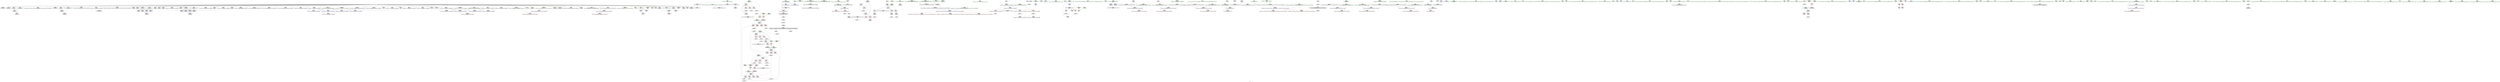 digraph "SVFG" {
	label="SVFG";

	Node0x558fd7e07cd0 [shape=record,color=grey,label="{NodeID: 0\nNullPtr}"];
	Node0x558fd7e07cd0 -> Node0x558fd804af10[style=solid];
	Node0x558fd7e07cd0 -> Node0x558fd804b010[style=solid];
	Node0x558fd7e07cd0 -> Node0x558fd804b0e0[style=solid];
	Node0x558fd7e07cd0 -> Node0x558fd804b1b0[style=solid];
	Node0x558fd7e07cd0 -> Node0x558fd804b280[style=solid];
	Node0x558fd7e07cd0 -> Node0x558fd804b350[style=solid];
	Node0x558fd7e07cd0 -> Node0x558fd804b420[style=solid];
	Node0x558fd7e07cd0 -> Node0x558fd804b4f0[style=solid];
	Node0x558fd7e07cd0 -> Node0x558fd804b5c0[style=solid];
	Node0x558fd7e07cd0 -> Node0x558fd804b690[style=solid];
	Node0x558fd7e07cd0 -> Node0x558fd804b760[style=solid];
	Node0x558fd7e07cd0 -> Node0x558fd804b830[style=solid];
	Node0x558fd7e07cd0 -> Node0x558fd804b900[style=solid];
	Node0x558fd7e07cd0 -> Node0x558fd804b9d0[style=solid];
	Node0x558fd7e07cd0 -> Node0x558fd804baa0[style=solid];
	Node0x558fd7e07cd0 -> Node0x558fd804bb70[style=solid];
	Node0x558fd7e07cd0 -> Node0x558fd804bc40[style=solid];
	Node0x558fd7e07cd0 -> Node0x558fd804bd10[style=solid];
	Node0x558fd7e07cd0 -> Node0x558fd804bde0[style=solid];
	Node0x558fd7e07cd0 -> Node0x558fd804beb0[style=solid];
	Node0x558fd7e07cd0 -> Node0x558fd804bf80[style=solid];
	Node0x558fd7e07cd0 -> Node0x558fd804c050[style=solid];
	Node0x558fd7e07cd0 -> Node0x558fd804c120[style=solid];
	Node0x558fd7e07cd0 -> Node0x558fd804c1f0[style=solid];
	Node0x558fd7e07cd0 -> Node0x558fd804c2c0[style=solid];
	Node0x558fd7e07cd0 -> Node0x558fd804c390[style=solid];
	Node0x558fd7e07cd0 -> Node0x558fd804c460[style=solid];
	Node0x558fd7e07cd0 -> Node0x558fd804c530[style=solid];
	Node0x558fd7e07cd0 -> Node0x558fd804c600[style=solid];
	Node0x558fd7e07cd0 -> Node0x558fd804c6d0[style=solid];
	Node0x558fd7e07cd0 -> Node0x558fd804c7a0[style=solid];
	Node0x558fd7e07cd0 -> Node0x558fd804c870[style=solid];
	Node0x558fd7e07cd0 -> Node0x558fd804c940[style=solid];
	Node0x558fd7e07cd0 -> Node0x558fd804ca10[style=solid];
	Node0x558fd7e07cd0 -> Node0x558fd804cae0[style=solid];
	Node0x558fd7e07cd0 -> Node0x558fd804cbb0[style=solid];
	Node0x558fd7e07cd0 -> Node0x558fd804cc80[style=solid];
	Node0x558fd7e07cd0 -> Node0x558fd804cd50[style=solid];
	Node0x558fd7e07cd0 -> Node0x558fd804ce20[style=solid];
	Node0x558fd7e07cd0 -> Node0x558fd804cef0[style=solid];
	Node0x558fd7e07cd0 -> Node0x558fd804cfc0[style=solid];
	Node0x558fd7e07cd0 -> Node0x558fd804d090[style=solid];
	Node0x558fd7e07cd0 -> Node0x558fd804d160[style=solid];
	Node0x558fd7e07cd0 -> Node0x558fd804d230[style=solid];
	Node0x558fd7e07cd0 -> Node0x558fd804d300[style=solid];
	Node0x558fd7e07cd0 -> Node0x558fd804d3d0[style=solid];
	Node0x558fd7e07cd0 -> Node0x558fd804d4a0[style=solid];
	Node0x558fd7e07cd0 -> Node0x558fd804d570[style=solid];
	Node0x558fd7e07cd0 -> Node0x558fd804d640[style=solid];
	Node0x558fd7e07cd0 -> Node0x558fd804d710[style=solid];
	Node0x558fd7e07cd0 -> Node0x558fd804d7e0[style=solid];
	Node0x558fd7e07cd0 -> Node0x558fd80552e0[style=solid];
	Node0x558fd8081480 [shape=record,color=black,label="{NodeID: 609\nMR_18V_2 = PHI(MR_18V_5, MR_18V_4, MR_18V_4, MR_18V_1, )\npts\{142 \}\n}"];
	Node0x558fd8054a60 [shape=record,color=red,label="{NodeID: 277\n652\<--611\n\<--s\nmain\n|{<s0>75}}"];
	Node0x558fd8054a60:s0 -> Node0x558fd80a5630[style=solid,color=red];
	Node0x558fd8048570 [shape=record,color=black,label="{NodeID: 194\n702\<--730\n_ZNSt11char_traitsIcE7compareEPKcS2_m_ret\<--\n_ZNSt11char_traitsIcE7compareEPKcS2_m\n|{<s0>36}}"];
	Node0x558fd8048570:s0 -> Node0x558fd80a2a40[style=solid,color=blue];
	Node0x558fd8044e30 [shape=record,color=green,label="{NodeID: 111\n613\<--614\nref.tmp\<--ref.tmp_field_insensitive\nmain\n|{<s0>76}}"];
	Node0x558fd8044e30:s0 -> Node0x558fd80a44c0[style=solid,color=red];
	Node0x558fd8043610 [shape=record,color=green,label="{NodeID: 28\n384\<--1\n\<--dummyObj\nCan only get source location for instruction, argument, global var or function.}"];
	Node0x558fd80a30f0 [shape=record,color=black,label="{NodeID: 720\n375 = PHI()\n|{<s0>36}}"];
	Node0x558fd80a30f0:s0 -> Node0x558fd80a4380[style=solid,color=red];
	Node0x558fd8065dc0 [shape=record,color=grey,label="{NodeID: 554\n195 = Binary(193, 194, )\n}"];
	Node0x558fd8065dc0 -> Node0x558fd8055a60[style=solid];
	Node0x558fd80561b0 [shape=record,color=blue,label="{NodeID: 305\n155\<--165\ni\<--\n_Z2goB5cxx11iiii\n}"];
	Node0x558fd80561b0 -> Node0x558fd8052f90[style=dashed];
	Node0x558fd80561b0 -> Node0x558fd8053060[style=dashed];
	Node0x558fd80561b0 -> Node0x558fd8053130[style=dashed];
	Node0x558fd80561b0 -> Node0x558fd8056690[style=dashed];
	Node0x558fd80561b0 -> Node0x558fd8082880[style=dashed];
	Node0x558fd8049cc0 [shape=record,color=red,label="{NodeID: 222\n204\<--129\n\<--p.addr\n_Z2goB5cxx11iiii\n}"];
	Node0x558fd8049cc0 -> Node0x558fd8066540[style=solid];
	Node0x558fd804b900 [shape=record,color=black,label="{NodeID: 139\n297\<--3\n\<--dummyVal\n_Z2goB5cxx11iiii\n}"];
	Node0x558fd8046020 [shape=record,color=green,label="{NodeID: 56\n143\<--144\ny\<--y_field_insensitive\n_Z2goB5cxx11iiii\n}"];
	Node0x558fd8046020 -> Node0x558fd8052910[style=solid];
	Node0x558fd8046020 -> Node0x558fd80529e0[style=solid];
	Node0x558fd8046020 -> Node0x558fd8052ab0[style=solid];
	Node0x558fd8046020 -> Node0x558fd8052b80[style=solid];
	Node0x558fd8046020 -> Node0x558fd8055b30[style=solid];
	Node0x558fd8046020 -> Node0x558fd8055da0[style=solid];
	Node0x558fd80a5630 [shape=record,color=black,label="{NodeID: 748\n126 = PHI(252, 652, )\n4th arg _Z2goB5cxx11iiii }"];
	Node0x558fd80a5630 -> Node0x558fd80557f0[style=solid];
	Node0x558fd80687c0 [shape=record,color=grey,label="{NodeID: 582\n226 = cmp(224, 165, )\n}"];
	Node0x558fd8057870 [shape=record,color=blue,label="{NodeID: 333\n567\<--584\nehselector.slot\<--\n_ZStplIcSt11char_traitsIcESaIcEENSt7__cxx1112basic_stringIT_T0_T1_EERKS8_SA_\n}"];
	Node0x558fd8057870 -> Node0x558fd80543e0[style=dashed];
	Node0x558fd8053470 [shape=record,color=red,label="{NodeID: 250\n285\<--282\n\<--call42\n_Z2goB5cxx11iiii\n}"];
	Node0x558fd8053470 -> Node0x558fd8056280[style=solid];
	Node0x558fd804cfc0 [shape=record,color=black,label="{NodeID: 167\n584\<--3\n\<--dummyVal\n_ZStplIcSt11char_traitsIcESaIcEENSt7__cxx1112basic_stringIT_T0_T1_EERKS8_SA_\n}"];
	Node0x558fd804cfc0 -> Node0x558fd8057870[style=solid];
	Node0x558fd80478f0 [shape=record,color=green,label="{NodeID: 84\n422\<--423\nref.tmp12\<--ref.tmp12_field_insensitive\n_Z7enhanceNSt7__cxx1112basic_stringIcSt11char_traitsIcESaIcEEE\n|{<s0>50}}"];
	Node0x558fd80478f0:s0 -> Node0x558fd80a44c0[style=solid,color=red];
	Node0x558fd7e07d60 [shape=record,color=green,label="{NodeID: 1\n7\<--1\n__dso_handle\<--dummyObj\nGlob }"];
	Node0x558fd8081980 [shape=record,color=black,label="{NodeID: 610\nMR_20V_2 = PHI(MR_20V_5, MR_20V_4, MR_20V_4, MR_20V_1, )\npts\{144 \}\n}"];
	Node0x558fd8054b30 [shape=record,color=red,label="{NodeID: 278\n683\<--617\nexn\<--exn.slot\nmain\n}"];
	Node0x558fd8048640 [shape=record,color=purple,label="{NodeID: 195\n53\<--4\n\<--_ZStL8__ioinit\n__cxx_global_var_init\n}"];
	Node0x558fd8044f00 [shape=record,color=green,label="{NodeID: 112\n615\<--616\nagg.tmp\<--agg.tmp_field_insensitive\nmain\n|{<s0>75|<s1>76}}"];
	Node0x558fd8044f00:s0 -> Node0x558fd80a50f0[style=solid,color=red];
	Node0x558fd8044f00:s1 -> Node0x558fd80a48c0[style=solid,color=red];
	Node0x558fd8043710 [shape=record,color=green,label="{NodeID: 29\n442\<--1\n\<--dummyObj\nCan only get source location for instruction, argument, global var or function.}"];
	Node0x558fd80a31f0 [shape=record,color=black,label="{NodeID: 721\n430 = PHI()\n}"];
	Node0x558fd80a31f0 -> Node0x558fd804e160[style=solid];
	Node0x558fd8065f40 [shape=record,color=grey,label="{NodeID: 555\n193 = Binary(191, 192, )\n}"];
	Node0x558fd8065f40 -> Node0x558fd8065dc0[style=solid];
	Node0x558fd8056280 [shape=record,color=blue,label="{NodeID: 306\n157\<--285\nc\<--\n_Z2goB5cxx11iiii\n}"];
	Node0x558fd8056280 -> Node0x558fd8053200[style=dashed];
	Node0x558fd8056280 -> Node0x558fd80532d0[style=dashed];
	Node0x558fd8056280 -> Node0x558fd80533a0[style=dashed];
	Node0x558fd8056280 -> Node0x558fd8056280[style=dashed];
	Node0x558fd8056280 -> Node0x558fd8082d80[style=dashed];
	Node0x558fd8049d90 [shape=record,color=red,label="{NodeID: 223\n171\<--131\n\<--r.addr\n_Z2goB5cxx11iiii\n}"];
	Node0x558fd8049d90 -> Node0x558fd8068040[style=solid];
	Node0x558fd804b9d0 [shape=record,color=black,label="{NodeID: 140\n298\<--3\n\<--dummyVal\n_Z2goB5cxx11iiii\n}"];
	Node0x558fd804b9d0 -> Node0x558fd8056350[style=solid];
	Node0x558fd80460f0 [shape=record,color=green,label="{NodeID: 57\n145\<--146\nz\<--z_field_insensitive\n_Z2goB5cxx11iiii\n}"];
	Node0x558fd80460f0 -> Node0x558fd8052c50[style=solid];
	Node0x558fd80460f0 -> Node0x558fd8052d20[style=solid];
	Node0x558fd80460f0 -> Node0x558fd8052df0[style=solid];
	Node0x558fd80460f0 -> Node0x558fd8052ec0[style=solid];
	Node0x558fd80460f0 -> Node0x558fd8055c00[style=solid];
	Node0x558fd80460f0 -> Node0x558fd8055e70[style=solid];
	Node0x558fd80a5780 [shape=record,color=black,label="{NodeID: 749\n735 = PHI(387, 537, )\n0th arg __clang_call_terminate }"];
	Node0x558fd8068940 [shape=record,color=grey,label="{NodeID: 583\n366 = cmp(361, 365, )\n}"];
	Node0x558fd8057940 [shape=record,color=blue,label="{NodeID: 334\n599\<--165\nretval\<--\nmain\n}"];
	Node0x558fd8053540 [shape=record,color=red,label="{NodeID: 251\n360\<--354\n\<--__lhs.addr\n_ZSteqIcEN9__gnu_cxx11__enable_ifIXsr9__is_charIT_EE7__valueEbE6__typeERKNSt7__cxx1112basic_stringIS2_St11char_traitsIS2_ESaIS2_EEESC_\n}"];
	Node0x558fd804d090 [shape=record,color=black,label="{NodeID: 168\n593\<--3\nlpad.val\<--dummyVal\n_ZStplIcSt11char_traitsIcESaIcEENSt7__cxx1112basic_stringIT_T0_T1_EERKS8_SA_\n}"];
	Node0x558fd80479c0 [shape=record,color=green,label="{NodeID: 85\n424\<--425\nagg.tmp13\<--agg.tmp13_field_insensitive\n_Z7enhanceNSt7__cxx1112basic_stringIcSt11char_traitsIcESaIcEEE\n|{<s0>50}}"];
	Node0x558fd80479c0:s0 -> Node0x558fd80a48c0[style=solid,color=red];
	Node0x558fd8041930 [shape=record,color=green,label="{NodeID: 2\n11\<--1\n.str\<--dummyObj\nGlob }"];
	Node0x558fd8081e80 [shape=record,color=black,label="{NodeID: 611\nMR_22V_2 = PHI(MR_22V_5, MR_22V_4, MR_22V_4, MR_22V_1, )\npts\{146 \}\n}"];
	Node0x558fd8054c00 [shape=record,color=red,label="{NodeID: 279\n684\<--619\nsel\<--ehselector.slot\nmain\n}"];
	Node0x558fd8048710 [shape=record,color=purple,label="{NodeID: 196\n81\<--11\n\<--.str\n__cxx_global_var_init.1\n}"];
	Node0x558fd8044fd0 [shape=record,color=green,label="{NodeID: 113\n617\<--618\nexn.slot\<--exn.slot_field_insensitive\nmain\n}"];
	Node0x558fd8044fd0 -> Node0x558fd8054b30[style=solid];
	Node0x558fd8044fd0 -> Node0x558fd8057bb0[style=solid];
	Node0x558fd8044fd0 -> Node0x558fd8057d50[style=solid];
	Node0x558fd8043810 [shape=record,color=green,label="{NodeID: 30\n449\<--1\n\<--dummyObj\nCan only get source location for instruction, argument, global var or function.}"];
	Node0x558fd80a32f0 [shape=record,color=black,label="{NodeID: 722\n452 = PHI()\n}"];
	Node0x558fd8087310 [shape=record,color=yellow,style=double,label="{NodeID: 639\n36V_1 = ENCHI(MR_36V_0)\npts\{415 \}\nFun[_Z7enhanceNSt7__cxx1112basic_stringIcSt11char_traitsIcESaIcEEE]}"];
	Node0x558fd8087310 -> Node0x558fd8056aa0[style=dashed];
	Node0x558fd8087310 -> Node0x558fd8056c40[style=dashed];
	Node0x558fd8087310 -> Node0x558fd8056de0[style=dashed];
	Node0x558fd8087310 -> Node0x558fd8056f80[style=dashed];
	Node0x558fd80660c0 [shape=record,color=grey,label="{NodeID: 556\n202 = Binary(200, 201, )\n}"];
	Node0x558fd80660c0 -> Node0x558fd8055b30[style=solid];
	Node0x558fd8056350 [shape=record,color=blue,label="{NodeID: 307\n137\<--298\nexn.slot\<--\n_Z2goB5cxx11iiii\n}"];
	Node0x558fd8056350 -> Node0x558fd804a340[style=dashed];
	Node0x558fd8049e60 [shape=record,color=red,label="{NodeID: 224\n192\<--131\n\<--r.addr\n_Z2goB5cxx11iiii\n}"];
	Node0x558fd8049e60 -> Node0x558fd8065f40[style=solid];
	Node0x558fd804baa0 [shape=record,color=black,label="{NodeID: 141\n300\<--3\n\<--dummyVal\n_Z2goB5cxx11iiii\n}"];
	Node0x558fd804baa0 -> Node0x558fd8056420[style=solid];
	Node0x558fd80461c0 [shape=record,color=green,label="{NodeID: 58\n147\<--148\nres\<--res_field_insensitive\n_Z2goB5cxx11iiii\n|{<s0>14|<s1>15}}"];
	Node0x558fd80461c0:s0 -> Node0x558fd80a50f0[style=solid,color=red];
	Node0x558fd80461c0:s1 -> Node0x558fd80a4e50[style=solid,color=red];
	Node0x558fd80a58d0 [shape=record,color=black,label="{NodeID: 750\n556 = PHI(406, )\n0th arg _ZStplIcSt11char_traitsIcESaIcEENSt7__cxx1112basic_stringIT_T0_T1_EERKS8_SA_ }"];
	Node0x558fd8068ac0 [shape=record,color=grey,label="{NodeID: 584\n321 = cmp(320, 322, )\n}"];
	Node0x558fd8057a10 [shape=record,color=blue,label="{NodeID: 335\n603\<--249\nqq\<--\nmain\n}"];
	Node0x558fd8057a10 -> Node0x558fd8084b80[style=dashed];
	Node0x558fd8053610 [shape=record,color=red,label="{NodeID: 252\n368\<--354\n\<--__lhs.addr\n_ZSteqIcEN9__gnu_cxx11__enable_ifIXsr9__is_charIT_EE7__valueEbE6__typeERKNSt7__cxx1112basic_stringIS2_St11char_traitsIS2_ESaIS2_EEESC_\n}"];
	Node0x558fd804d160 [shape=record,color=black,label="{NodeID: 169\n594\<--3\nlpad.val1\<--dummyVal\n_ZStplIcSt11char_traitsIcESaIcEENSt7__cxx1112basic_stringIT_T0_T1_EERKS8_SA_\n}"];
	Node0x558fd8047a90 [shape=record,color=green,label="{NodeID: 86\n443\<--444\n_ZNKSt7__cxx1112basic_stringIcSt11char_traitsIcESaIcEE6substrEmm\<--_ZNKSt7__cxx1112basic_stringIcSt11char_traitsIcESaIcEE6substrEmm_field_insensitive\n}"];
	Node0x558fd80419c0 [shape=record,color=green,label="{NodeID: 3\n13\<--1\n.str.2\<--dummyObj\nGlob }"];
	Node0x558fd8082380 [shape=record,color=black,label="{NodeID: 612\nMR_24V_2 = PHI(MR_24V_4, MR_24V_1, MR_24V_1, MR_24V_1, )\npts\{150 \}\n}"];
	Node0x558fd8054cd0 [shape=record,color=red,label="{NodeID: 280\n730\<--706\n\<--retval\n_ZNSt11char_traitsIcE7compareEPKcS2_m\n}"];
	Node0x558fd8054cd0 -> Node0x558fd8048570[style=solid];
	Node0x558fd80487e0 [shape=record,color=purple,label="{NodeID: 197\n268\<--16\n\<--.str.5\n_Z2goB5cxx11iiii\n}"];
	Node0x558fd80450a0 [shape=record,color=green,label="{NodeID: 114\n619\<--620\nehselector.slot\<--ehselector.slot_field_insensitive\nmain\n}"];
	Node0x558fd80450a0 -> Node0x558fd8054c00[style=solid];
	Node0x558fd80450a0 -> Node0x558fd8057c80[style=solid];
	Node0x558fd80450a0 -> Node0x558fd8057e20[style=solid];
	Node0x558fd8043910 [shape=record,color=green,label="{NodeID: 31\n4\<--6\n_ZStL8__ioinit\<--_ZStL8__ioinit_field_insensitive\nGlob }"];
	Node0x558fd8043910 -> Node0x558fd8048640[style=solid];
	Node0x558fd80a33c0 [shape=record,color=black,label="{NodeID: 723\n459 = PHI()\n}"];
	Node0x558fd8087420 [shape=record,color=yellow,style=double,label="{NodeID: 640\n38V_1 = ENCHI(MR_38V_0)\npts\{417 \}\nFun[_Z7enhanceNSt7__cxx1112basic_stringIcSt11char_traitsIcESaIcEEE]}"];
	Node0x558fd8087420 -> Node0x558fd8056b70[style=dashed];
	Node0x558fd8087420 -> Node0x558fd8056d10[style=dashed];
	Node0x558fd8087420 -> Node0x558fd8056eb0[style=dashed];
	Node0x558fd8087420 -> Node0x558fd8057050[style=dashed];
	Node0x558fd8066240 [shape=record,color=grey,label="{NodeID: 557\n200 = Binary(198, 199, )\n}"];
	Node0x558fd8066240 -> Node0x558fd80660c0[style=solid];
	Node0x558fd8056420 [shape=record,color=blue,label="{NodeID: 308\n139\<--300\nehselector.slot\<--\n_Z2goB5cxx11iiii\n}"];
	Node0x558fd8056420 -> Node0x558fd8052500[style=dashed];
	Node0x558fd8049f30 [shape=record,color=red,label="{NodeID: 225\n199\<--131\n\<--r.addr\n_Z2goB5cxx11iiii\n}"];
	Node0x558fd8049f30 -> Node0x558fd8066240[style=solid];
	Node0x558fd804bb70 [shape=record,color=black,label="{NodeID: 142\n304\<--3\n\<--dummyVal\n_Z2goB5cxx11iiii\n}"];
	Node0x558fd8046290 [shape=record,color=green,label="{NodeID: 59\n149\<--150\ncleanup.dest.slot\<--cleanup.dest.slot_field_insensitive\n_Z2goB5cxx11iiii\n}"];
	Node0x558fd8046290 -> Node0x558fd8055f40[style=solid];
	Node0x558fd8046290 -> Node0x558fd8056760[style=solid];
	Node0x558fd80a59e0 [shape=record,color=black,label="{NodeID: 751\n557 = PHI(410, )\n1st arg _ZStplIcSt11char_traitsIcESaIcEENSt7__cxx1112basic_stringIT_T0_T1_EERKS8_SA_ }"];
	Node0x558fd80a59e0 -> Node0x558fd8057460[style=solid];
	Node0x558fd8068c40 [shape=record,color=grey,label="{NodeID: 585\n379 = cmp(376, 165, )\n}"];
	Node0x558fd8068c40 -> Node0x558fd80672c0[style=solid];
	Node0x558fd8057ae0 [shape=record,color=blue,label="{NodeID: 336\n603\<--664\nqq\<--inc\nmain\n}"];
	Node0x558fd8057ae0 -> Node0x558fd8084b80[style=dashed];
	Node0x558fd80536e0 [shape=record,color=red,label="{NodeID: 253\n374\<--354\n\<--__lhs.addr\n_ZSteqIcEN9__gnu_cxx11__enable_ifIXsr9__is_charIT_EE7__valueEbE6__typeERKNSt7__cxx1112basic_stringIS2_St11char_traitsIS2_ESaIS2_EEESC_\n}"];
	Node0x558fd804d230 [shape=record,color=black,label="{NodeID: 170\n667\<--3\n\<--dummyVal\nmain\n}"];
	Node0x558fd8047b90 [shape=record,color=green,label="{NodeID: 87\n453\<--454\n_ZNSt7__cxx1112basic_stringIcSt11char_traitsIcESaIcEEaSEOS4_\<--_ZNSt7__cxx1112basic_stringIcSt11char_traitsIcESaIcEEaSEOS4__field_insensitive\n}"];
	Node0x558fd8041a50 [shape=record,color=green,label="{NodeID: 4\n14\<--1\n.str.3\<--dummyObj\nGlob }"];
	Node0x558fd8082880 [shape=record,color=black,label="{NodeID: 613\nMR_26V_2 = PHI(MR_26V_4, MR_26V_1, MR_26V_1, MR_26V_1, )\npts\{156 \}\n}"];
	Node0x558fd8054da0 [shape=record,color=red,label="{NodeID: 281\n722\<--708\n\<--__s1.addr\n_ZNSt11char_traitsIcE7compareEPKcS2_m\n}"];
	Node0x558fd80488b0 [shape=record,color=purple,label="{NodeID: 198\n292\<--18\n\<--.str.6\n_Z2goB5cxx11iiii\n}"];
	Node0x558fd804a430 [shape=record,color=green,label="{NodeID: 115\n626\<--627\nfreopen\<--freopen_field_insensitive\n}"];
	Node0x558fd8043a10 [shape=record,color=green,label="{NodeID: 32\n8\<--10\n_ZL3IMPB5cxx11\<--_ZL3IMPB5cxx11_field_insensitive\nGlob |{|<s1>15|<s2>38}}"];
	Node0x558fd8043a10 -> Node0x558fd804d8b0[style=solid];
	Node0x558fd8043a10:s1 -> Node0x558fd80a4fa0[style=solid,color=red];
	Node0x558fd8043a10:s2 -> Node0x558fd80a4fa0[style=solid,color=red];
	Node0x558fd80a3490 [shape=record,color=black,label="{NodeID: 724\n462 = PHI(520, )\n}"];
	Node0x558fd80663c0 [shape=record,color=grey,label="{NodeID: 558\n208 = Binary(206, 207, )\n}"];
	Node0x558fd80663c0 -> Node0x558fd8055c00[style=solid];
	Node0x558fd80564f0 [shape=record,color=blue,label="{NodeID: 309\n137\<--305\nexn.slot\<--\n_Z2goB5cxx11iiii\n}"];
	Node0x558fd80564f0 -> Node0x558fd804a340[style=dashed];
	Node0x558fd804a000 [shape=record,color=red,label="{NodeID: 226\n205\<--131\n\<--r.addr\n_Z2goB5cxx11iiii\n}"];
	Node0x558fd804a000 -> Node0x558fd8066540[style=solid];
	Node0x558fd804bc40 [shape=record,color=black,label="{NodeID: 143\n305\<--3\n\<--dummyVal\n_Z2goB5cxx11iiii\n}"];
	Node0x558fd804bc40 -> Node0x558fd80564f0[style=solid];
	Node0x558fd8046360 [shape=record,color=green,label="{NodeID: 60\n151\<--152\nans\<--ans_field_insensitive\n_Z2goB5cxx11iiii\n}"];
	Node0x558fd80a5af0 [shape=record,color=black,label="{NodeID: 752\n558 = PHI(412, )\n2nd arg _ZStplIcSt11char_traitsIcESaIcEENSt7__cxx1112basic_stringIT_T0_T1_EERKS8_SA_ }"];
	Node0x558fd80a5af0 -> Node0x558fd8057530[style=solid];
	Node0x558fd8068dc0 [shape=record,color=grey,label="{NodeID: 586\n313 = cmp(312, 314, )\n}"];
	Node0x558fd8057bb0 [shape=record,color=blue,label="{NodeID: 337\n617\<--668\nexn.slot\<--\nmain\n}"];
	Node0x558fd8057bb0 -> Node0x558fd8054b30[style=dashed];
	Node0x558fd80537b0 [shape=record,color=red,label="{NodeID: 254\n364\<--356\n\<--__rhs.addr\n_ZSteqIcEN9__gnu_cxx11__enable_ifIXsr9__is_charIT_EE7__valueEbE6__typeERKNSt7__cxx1112basic_stringIS2_St11char_traitsIS2_ESaIS2_EEESC_\n}"];
	Node0x558fd804d300 [shape=record,color=black,label="{NodeID: 171\n668\<--3\n\<--dummyVal\nmain\n}"];
	Node0x558fd804d300 -> Node0x558fd8057bb0[style=solid];
	Node0x558fd8047c90 [shape=record,color=green,label="{NodeID: 88\n463\<--464\n_ZStgtIcSt11char_traitsIcESaIcEEbRKNSt7__cxx1112basic_stringIT_T0_T1_EESA_\<--_ZStgtIcSt11char_traitsIcESaIcEEbRKNSt7__cxx1112basic_stringIT_T0_T1_EESA__field_insensitive\n}"];
	Node0x558fd8041ae0 [shape=record,color=green,label="{NodeID: 5\n15\<--1\n.str.4\<--dummyObj\nGlob }"];
	Node0x558fd8082d80 [shape=record,color=black,label="{NodeID: 614\nMR_28V_2 = PHI(MR_28V_4, MR_28V_1, MR_28V_1, MR_28V_1, )\npts\{158 \}\n}"];
	Node0x558fd8054e70 [shape=record,color=red,label="{NodeID: 282\n723\<--710\n\<--__s2.addr\n_ZNSt11char_traitsIcE7compareEPKcS2_m\n}"];
	Node0x558fd8048980 [shape=record,color=purple,label="{NodeID: 199\n316\<--20\n\<--.str.7\n_Z2goB5cxx11iiii\n}"];
	Node0x558fd804a500 [shape=record,color=green,label="{NodeID: 116\n634\<--635\nscanf\<--scanf_field_insensitive\n}"];
	Node0x558fd8043b10 [shape=record,color=green,label="{NodeID: 33\n42\<--46\nllvm.global_ctors\<--llvm.global_ctors_field_insensitive\nGlob }"];
	Node0x558fd8043b10 -> Node0x558fd80491a0[style=solid];
	Node0x558fd8043b10 -> Node0x558fd80492a0[style=solid];
	Node0x558fd8043b10 -> Node0x558fd80493a0[style=solid];
	Node0x558fd80a3630 [shape=record,color=black,label="{NodeID: 725\n531 = PHI()\n}"];
	Node0x558fd80a3630 -> Node0x558fd8067ec0[style=solid];
	Node0x558fd8066540 [shape=record,color=grey,label="{NodeID: 559\n206 = Binary(204, 205, )\n}"];
	Node0x558fd8066540 -> Node0x558fd80663c0[style=solid];
	Node0x558fd80565c0 [shape=record,color=blue,label="{NodeID: 310\n139\<--307\nehselector.slot\<--\n_Z2goB5cxx11iiii\n}"];
	Node0x558fd80565c0 -> Node0x558fd8052500[style=dashed];
	Node0x558fd804a0d0 [shape=record,color=red,label="{NodeID: 227\n194\<--133\n\<--s.addr\n_Z2goB5cxx11iiii\n}"];
	Node0x558fd804a0d0 -> Node0x558fd8065dc0[style=solid];
	Node0x558fd804bd10 [shape=record,color=black,label="{NodeID: 144\n307\<--3\n\<--dummyVal\n_Z2goB5cxx11iiii\n}"];
	Node0x558fd804bd10 -> Node0x558fd80565c0[style=solid];
	Node0x558fd8046430 [shape=record,color=green,label="{NodeID: 61\n153\<--154\nref.tmp34\<--ref.tmp34_field_insensitive\n_Z2goB5cxx11iiii\n}"];
	Node0x558fd8068f40 [shape=record,color=grey,label="{NodeID: 587\n214 = cmp(213, 165, )\n}"];
	Node0x558fd8057c80 [shape=record,color=blue,label="{NodeID: 338\n619\<--670\nehselector.slot\<--\nmain\n}"];
	Node0x558fd8057c80 -> Node0x558fd8054c00[style=dashed];
	Node0x558fd8053880 [shape=record,color=red,label="{NodeID: 255\n372\<--356\n\<--__rhs.addr\n_ZSteqIcEN9__gnu_cxx11__enable_ifIXsr9__is_charIT_EE7__valueEbE6__typeERKNSt7__cxx1112basic_stringIS2_St11char_traitsIS2_ESaIS2_EEESC_\n}"];
	Node0x558fd804d3d0 [shape=record,color=black,label="{NodeID: 172\n670\<--3\n\<--dummyVal\nmain\n}"];
	Node0x558fd804d3d0 -> Node0x558fd8057c80[style=solid];
	Node0x558fd8047d90 [shape=record,color=green,label="{NodeID: 89\n467\<--468\n_ZSt4swapIcSt11char_traitsIcESaIcEEvRNSt7__cxx1112basic_stringIT_T0_T1_EES9_\<--_ZSt4swapIcSt11char_traitsIcESaIcEEvRNSt7__cxx1112basic_stringIT_T0_T1_EES9__field_insensitive\n}"];
	Node0x558fd8042320 [shape=record,color=green,label="{NodeID: 6\n16\<--1\n.str.5\<--dummyObj\nGlob }"];
	Node0x558fd8054f40 [shape=record,color=red,label="{NodeID: 283\n717\<--712\n\<--__n.addr\n_ZNSt11char_traitsIcE7compareEPKcS2_m\n}"];
	Node0x558fd8054f40 -> Node0x558fd80675c0[style=solid];
	Node0x558fd8048a50 [shape=record,color=purple,label="{NodeID: 200\n324\<--22\n\<--.str.8\n_Z2goB5cxx11iiii\n}"];
	Node0x558fd804a5d0 [shape=record,color=green,label="{NodeID: 117\n645\<--646\nprintf\<--printf_field_insensitive\n}"];
	Node0x558fd8043c10 [shape=record,color=green,label="{NodeID: 34\n47\<--48\n__cxx_global_var_init\<--__cxx_global_var_init_field_insensitive\n}"];
	Node0x558fd80a3730 [shape=record,color=black,label="{NodeID: 726\n575 = PHI()\n}"];
	Node0x558fd80666c0 [shape=record,color=grey,label="{NodeID: 560\n224 = Binary(223, 225, )\n}"];
	Node0x558fd80666c0 -> Node0x558fd80687c0[style=solid];
	Node0x558fd8056690 [shape=record,color=blue,label="{NodeID: 311\n155\<--329\ni\<--inc\n_Z2goB5cxx11iiii\n}"];
	Node0x558fd8056690 -> Node0x558fd8052f90[style=dashed];
	Node0x558fd8056690 -> Node0x558fd8053060[style=dashed];
	Node0x558fd8056690 -> Node0x558fd8053130[style=dashed];
	Node0x558fd8056690 -> Node0x558fd8056690[style=dashed];
	Node0x558fd8056690 -> Node0x558fd8082880[style=dashed];
	Node0x558fd804a1a0 [shape=record,color=red,label="{NodeID: 228\n201\<--133\n\<--s.addr\n_Z2goB5cxx11iiii\n}"];
	Node0x558fd804a1a0 -> Node0x558fd80660c0[style=solid];
	Node0x558fd804bde0 [shape=record,color=black,label="{NodeID: 145\n345\<--3\nlpad.val\<--dummyVal\n_Z2goB5cxx11iiii\n}"];
	Node0x558fd8046500 [shape=record,color=green,label="{NodeID: 62\n155\<--156\ni\<--i_field_insensitive\n_Z2goB5cxx11iiii\n}"];
	Node0x558fd8046500 -> Node0x558fd8052f90[style=solid];
	Node0x558fd8046500 -> Node0x558fd8053060[style=solid];
	Node0x558fd8046500 -> Node0x558fd8053130[style=solid];
	Node0x558fd8046500 -> Node0x558fd80561b0[style=solid];
	Node0x558fd8046500 -> Node0x558fd8056690[style=solid];
	Node0x558fd80690c0 [shape=record,color=grey,label="{NodeID: 588\n217 = cmp(216, 165, )\n}"];
	Node0x558fd8057d50 [shape=record,color=blue,label="{NodeID: 339\n617\<--674\nexn.slot\<--\nmain\n}"];
	Node0x558fd8057d50 -> Node0x558fd8054b30[style=dashed];
	Node0x558fd8053950 [shape=record,color=red,label="{NodeID: 256\n433\<--408\n\<--len\n_Z7enhanceNSt7__cxx1112basic_stringIcSt11char_traitsIcESaIcEEE\n}"];
	Node0x558fd8053950 -> Node0x558fd80678c0[style=solid];
	Node0x558fd804d4a0 [shape=record,color=black,label="{NodeID: 173\n673\<--3\n\<--dummyVal\nmain\n}"];
	Node0x558fd8047e90 [shape=record,color=green,label="{NodeID: 90\n497\<--498\n_ZStplIcSt11char_traitsIcESaIcEENSt7__cxx1112basic_stringIT_T0_T1_EERKS8_SA_\<--_ZStplIcSt11char_traitsIcESaIcEENSt7__cxx1112basic_stringIT_T0_T1_EERKS8_SA__field_insensitive\n}"];
	Node0x558fd80423b0 [shape=record,color=green,label="{NodeID: 7\n18\<--1\n.str.6\<--dummyObj\nGlob }"];
	Node0x558fd8055010 [shape=record,color=red,label="{NodeID: 284\n724\<--712\n\<--__n.addr\n_ZNSt11char_traitsIcE7compareEPKcS2_m\n}"];
	Node0x558fd8048b20 [shape=record,color=purple,label="{NodeID: 201\n623\<--24\n\<--.str.9\nmain\n}"];
	Node0x558fd804a6d0 [shape=record,color=green,label="{NodeID: 118\n656\<--657\n_ZNKSt7__cxx1112basic_stringIcSt11char_traitsIcESaIcEE5c_strEv\<--_ZNKSt7__cxx1112basic_stringIcSt11char_traitsIcESaIcEE5c_strEv_field_insensitive\n}"];
	Node0x558fd8043d10 [shape=record,color=green,label="{NodeID: 35\n51\<--52\n_ZNSt8ios_base4InitC1Ev\<--_ZNSt8ios_base4InitC1Ev_field_insensitive\n}"];
	Node0x558fd80a3800 [shape=record,color=black,label="{NodeID: 727\n648 = PHI()\n}"];
	Node0x558fd8066840 [shape=record,color=grey,label="{NodeID: 561\n664 = Binary(663, 249, )\n}"];
	Node0x558fd8066840 -> Node0x558fd8057ae0[style=solid];
	Node0x558fd8056760 [shape=record,color=blue,label="{NodeID: 312\n149\<--249\ncleanup.dest.slot\<--\n_Z2goB5cxx11iiii\n}"];
	Node0x558fd8056760 -> Node0x558fd8082380[style=dashed];
	Node0x558fd804a270 [shape=record,color=red,label="{NodeID: 229\n207\<--133\n\<--s.addr\n_Z2goB5cxx11iiii\n}"];
	Node0x558fd804a270 -> Node0x558fd80663c0[style=solid];
	Node0x558fd804beb0 [shape=record,color=black,label="{NodeID: 146\n346\<--3\nlpad.val61\<--dummyVal\n_Z2goB5cxx11iiii\n}"];
	Node0x558fd80465d0 [shape=record,color=green,label="{NodeID: 63\n157\<--158\nc\<--c_field_insensitive\n_Z2goB5cxx11iiii\n}"];
	Node0x558fd80465d0 -> Node0x558fd8053200[style=solid];
	Node0x558fd80465d0 -> Node0x558fd80532d0[style=solid];
	Node0x558fd80465d0 -> Node0x558fd80533a0[style=solid];
	Node0x558fd80465d0 -> Node0x558fd8056280[style=solid];
	Node0x558fd8057e20 [shape=record,color=blue,label="{NodeID: 340\n619\<--676\nehselector.slot\<--\nmain\n}"];
	Node0x558fd8057e20 -> Node0x558fd8054c00[style=dashed];
	Node0x558fd8053a20 [shape=record,color=red,label="{NodeID: 257\n438\<--408\n\<--len\n_Z7enhanceNSt7__cxx1112basic_stringIcSt11char_traitsIcESaIcEEE\n}"];
	Node0x558fd8053a20 -> Node0x558fd8065ac0[style=solid];
	Node0x558fd804d570 [shape=record,color=black,label="{NodeID: 174\n674\<--3\n\<--dummyVal\nmain\n}"];
	Node0x558fd804d570 -> Node0x558fd8057d50[style=solid];
	Node0x558fd8047f90 [shape=record,color=green,label="{NodeID: 91\n523\<--524\n__lhs.addr\<--__lhs.addr_field_insensitive\n_ZStgtIcSt11char_traitsIcESaIcEEbRKNSt7__cxx1112basic_stringIT_T0_T1_EESA_\n}"];
	Node0x558fd8047f90 -> Node0x558fd8053d60[style=solid];
	Node0x558fd8047f90 -> Node0x558fd8057120[style=solid];
	Node0x558fd8042440 [shape=record,color=green,label="{NodeID: 8\n20\<--1\n.str.7\<--dummyObj\nGlob }"];
	Node0x558fd80550e0 [shape=record,color=blue,label="{NodeID: 285\n764\<--43\nllvm.global_ctors_0\<--\nGlob }"];
	Node0x558fd8048bf0 [shape=record,color=purple,label="{NodeID: 202\n624\<--26\n\<--.str.10\nmain\n}"];
	Node0x558fd804a7d0 [shape=record,color=green,label="{NodeID: 119\n706\<--707\nretval\<--retval_field_insensitive\n_ZNSt11char_traitsIcE7compareEPKcS2_m\n}"];
	Node0x558fd804a7d0 -> Node0x558fd8054cd0[style=solid];
	Node0x558fd804a7d0 -> Node0x558fd8058160[style=solid];
	Node0x558fd804a7d0 -> Node0x558fd8058230[style=solid];
	Node0x558fd8043e10 [shape=record,color=green,label="{NodeID: 36\n57\<--58\n__cxa_atexit\<--__cxa_atexit_field_insensitive\n}"];
	Node0x558fd80a38d0 [shape=record,color=black,label="{NodeID: 728\n633 = PHI()\n}"];
	Node0x558fd80669c0 [shape=record,color=grey,label="{NodeID: 562\n233 = Binary(232, 225, )\n}"];
	Node0x558fd80669c0 -> Node0x558fd8068640[style=solid];
	Node0x558fd8056830 [shape=record,color=blue,label="{NodeID: 313\n354\<--352\n__lhs.addr\<--__lhs\n_ZSteqIcEN9__gnu_cxx11__enable_ifIXsr9__is_charIT_EE7__valueEbE6__typeERKNSt7__cxx1112basic_stringIS2_St11char_traitsIS2_ESaIS2_EEESC_\n}"];
	Node0x558fd8056830 -> Node0x558fd8053540[style=dashed];
	Node0x558fd8056830 -> Node0x558fd8053610[style=dashed];
	Node0x558fd8056830 -> Node0x558fd80536e0[style=dashed];
	Node0x558fd804a340 [shape=record,color=red,label="{NodeID: 230\n343\<--137\nexn\<--exn.slot\n_Z2goB5cxx11iiii\n}"];
	Node0x558fd804bf80 [shape=record,color=black,label="{NodeID: 147\n386\<--3\n\<--dummyVal\n_ZSteqIcEN9__gnu_cxx11__enable_ifIXsr9__is_charIT_EE7__valueEbE6__typeERKNSt7__cxx1112basic_stringIS2_St11char_traitsIS2_ESaIS2_EEESC_\n}"];
	Node0x558fd80466a0 [shape=record,color=green,label="{NodeID: 64\n220\<--221\n_ZNSt7__cxx1112basic_stringIcSt11char_traitsIcESaIcEEC1ERKS4_\<--_ZNSt7__cxx1112basic_stringIcSt11char_traitsIcESaIcEEC1ERKS4__field_insensitive\n}"];
	Node0x558fd8057ef0 [shape=record,color=blue,label="{NodeID: 341\n708\<--703\n__s1.addr\<--__s1\n_ZNSt11char_traitsIcE7compareEPKcS2_m\n}"];
	Node0x558fd8057ef0 -> Node0x558fd8054da0[style=dashed];
	Node0x558fd8053af0 [shape=record,color=red,label="{NodeID: 258\n445\<--408\n\<--len\n_Z7enhanceNSt7__cxx1112basic_stringIcSt11char_traitsIcESaIcEEE\n}"];
	Node0x558fd8053af0 -> Node0x558fd8065940[style=solid];
	Node0x558fd804d640 [shape=record,color=black,label="{NodeID: 175\n676\<--3\n\<--dummyVal\nmain\n}"];
	Node0x558fd804d640 -> Node0x558fd8057e20[style=solid];
	Node0x558fd8048060 [shape=record,color=green,label="{NodeID: 92\n525\<--526\n__rhs.addr\<--__rhs.addr_field_insensitive\n_ZStgtIcSt11char_traitsIcESaIcEEbRKNSt7__cxx1112basic_stringIT_T0_T1_EESA_\n}"];
	Node0x558fd8048060 -> Node0x558fd8053e30[style=solid];
	Node0x558fd8048060 -> Node0x558fd80571f0[style=solid];
	Node0x558fd80424d0 [shape=record,color=green,label="{NodeID: 9\n22\<--1\n.str.8\<--dummyObj\nGlob }"];
	Node0x558fd80551e0 [shape=record,color=blue,label="{NodeID: 286\n765\<--44\nllvm.global_ctors_1\<--_GLOBAL__sub_I_Gennady.Korotkevich_0_0.cpp\nGlob }"];
	Node0x558fd8048cc0 [shape=record,color=purple,label="{NodeID: 203\n629\<--29\n\<--.str.11\nmain\n}"];
	Node0x558fd804a8a0 [shape=record,color=green,label="{NodeID: 120\n708\<--709\n__s1.addr\<--__s1.addr_field_insensitive\n_ZNSt11char_traitsIcE7compareEPKcS2_m\n}"];
	Node0x558fd804a8a0 -> Node0x558fd8054da0[style=solid];
	Node0x558fd804a8a0 -> Node0x558fd8057ef0[style=solid];
	Node0x558fd8043f10 [shape=record,color=green,label="{NodeID: 37\n56\<--62\n_ZNSt8ios_base4InitD1Ev\<--_ZNSt8ios_base4InitD1Ev_field_insensitive\n}"];
	Node0x558fd8043f10 -> Node0x558fd804d9b0[style=solid];
	Node0x558fd80a39d0 [shape=record,color=black,label="{NodeID: 729\n644 = PHI()\n}"];
	Node0x558fd8066b40 [shape=record,color=grey,label="{NodeID: 563\n229 = Binary(228, 225, )\n}"];
	Node0x558fd8066b40 -> Node0x558fd80684c0[style=solid];
	Node0x558fd8056900 [shape=record,color=blue,label="{NodeID: 314\n356\<--353\n__rhs.addr\<--__rhs\n_ZSteqIcEN9__gnu_cxx11__enable_ifIXsr9__is_charIT_EE7__valueEbE6__typeERKNSt7__cxx1112basic_stringIS2_St11char_traitsIS2_ESaIS2_EEESC_\n}"];
	Node0x558fd8056900 -> Node0x558fd80537b0[style=dashed];
	Node0x558fd8056900 -> Node0x558fd8053880[style=dashed];
	Node0x558fd8052500 [shape=record,color=red,label="{NodeID: 231\n344\<--139\nsel\<--ehselector.slot\n_Z2goB5cxx11iiii\n}"];
	Node0x558fd804c050 [shape=record,color=black,label="{NodeID: 148\n387\<--3\n\<--dummyVal\n_ZSteqIcEN9__gnu_cxx11__enable_ifIXsr9__is_charIT_EE7__valueEbE6__typeERKNSt7__cxx1112basic_stringIS2_St11char_traitsIS2_ESaIS2_EEESC_\n|{<s0>37}}"];
	Node0x558fd804c050:s0 -> Node0x558fd80a5780[style=solid,color=red];
	Node0x558fd80467a0 [shape=record,color=green,label="{NodeID: 65\n255\<--256\n_ZSteqIcEN9__gnu_cxx11__enable_ifIXsr9__is_charIT_EE7__valueEbE6__typeERKNSt7__cxx1112basic_stringIS2_St11char_traitsIS2_ESaIS2_EEESC_\<--_ZSteqIcEN9__gnu_cxx11__enable_ifIXsr9__is_charIT_EE7__valueEbE6__typeERKNSt7__cxx1112basic_stringIS2_St11char_traitsIS2_ESaIS2_EEESC__field_insensitive\n}"];
	Node0x558fd8057fc0 [shape=record,color=blue,label="{NodeID: 342\n710\<--704\n__s2.addr\<--__s2\n_ZNSt11char_traitsIcE7compareEPKcS2_m\n}"];
	Node0x558fd8057fc0 -> Node0x558fd8054e70[style=dashed];
	Node0x558fd8053bc0 [shape=record,color=red,label="{NodeID: 259\n507\<--414\nexn\<--exn.slot\n_Z7enhanceNSt7__cxx1112basic_stringIcSt11char_traitsIcESaIcEEE\n}"];
	Node0x558fd804d710 [shape=record,color=black,label="{NodeID: 176\n685\<--3\nlpad.val\<--dummyVal\nmain\n}"];
	Node0x558fd8048130 [shape=record,color=green,label="{NodeID: 93\n532\<--533\n_ZNKSt7__cxx1112basic_stringIcSt11char_traitsIcESaIcEE7compareERKS4_\<--_ZNKSt7__cxx1112basic_stringIcSt11char_traitsIcESaIcEE7compareERKS4__field_insensitive\n}"];
	Node0x558fd8042560 [shape=record,color=green,label="{NodeID: 10\n24\<--1\n.str.9\<--dummyObj\nGlob }"];
	Node0x558fd8084680 [shape=record,color=black,label="{NodeID: 619\nMR_34V_2 = PHI(MR_34V_3, MR_34V_1, MR_34V_3, )\npts\{409 \}\n}"];
	Node0x558fd80552e0 [shape=record,color=blue, style = dotted,label="{NodeID: 287\n766\<--3\nllvm.global_ctors_2\<--dummyVal\nGlob }"];
	Node0x558fd8048d90 [shape=record,color=purple,label="{NodeID: 204\n630\<--31\n\<--.str.12\nmain\n}"];
	Node0x558fd804a970 [shape=record,color=green,label="{NodeID: 121\n710\<--711\n__s2.addr\<--__s2.addr_field_insensitive\n_ZNSt11char_traitsIcE7compareEPKcS2_m\n}"];
	Node0x558fd804a970 -> Node0x558fd8054e70[style=solid];
	Node0x558fd804a970 -> Node0x558fd8057fc0[style=solid];
	Node0x558fd8044010 [shape=record,color=green,label="{NodeID: 38\n69\<--70\n__cxx_global_var_init.1\<--__cxx_global_var_init.1_field_insensitive\n}"];
	Node0x558fd80a3ad0 [shape=record,color=black,label="{NodeID: 730\n655 = PHI()\n}"];
	Node0x558fd8066cc0 [shape=record,color=grey,label="{NodeID: 564\n248 = Binary(247, 249, )\n|{<s0>14}}"];
	Node0x558fd8066cc0:s0 -> Node0x558fd80a5240[style=solid,color=red];
	Node0x558fd80569d0 [shape=record,color=blue,label="{NodeID: 315\n408\<--431\nlen\<--conv\n_Z7enhanceNSt7__cxx1112basic_stringIcSt11char_traitsIcESaIcEEE\n}"];
	Node0x558fd80569d0 -> Node0x558fd8053950[style=dashed];
	Node0x558fd80569d0 -> Node0x558fd8053a20[style=dashed];
	Node0x558fd80569d0 -> Node0x558fd8053af0[style=dashed];
	Node0x558fd80569d0 -> Node0x558fd8084680[style=dashed];
	Node0x558fd80525d0 [shape=record,color=red,label="{NodeID: 232\n210\<--141\n\<--x\n_Z2goB5cxx11iiii\n}"];
	Node0x558fd80525d0 -> Node0x558fd8067a40[style=solid];
	Node0x558fd804c120 [shape=record,color=black,label="{NodeID: 149\n470\<--3\n\<--dummyVal\n_Z7enhanceNSt7__cxx1112basic_stringIcSt11char_traitsIcESaIcEEE\n}"];
	Node0x558fd80468a0 [shape=record,color=green,label="{NodeID: 66\n275\<--276\n_ZNKSt7__cxx1112basic_stringIcSt11char_traitsIcESaIcEE6lengthEv\<--_ZNKSt7__cxx1112basic_stringIcSt11char_traitsIcESaIcEE6lengthEv_field_insensitive\n}"];
	Node0x558fd8058090 [shape=record,color=blue,label="{NodeID: 343\n712\<--705\n__n.addr\<--__n\n_ZNSt11char_traitsIcE7compareEPKcS2_m\n}"];
	Node0x558fd8058090 -> Node0x558fd8054f40[style=dashed];
	Node0x558fd8058090 -> Node0x558fd8055010[style=dashed];
	Node0x558fd8053c90 [shape=record,color=red,label="{NodeID: 260\n508\<--416\nsel\<--ehselector.slot\n_Z7enhanceNSt7__cxx1112basic_stringIcSt11char_traitsIcESaIcEEE\n}"];
	Node0x558fd804d7e0 [shape=record,color=black,label="{NodeID: 177\n686\<--3\nlpad.val9\<--dummyVal\nmain\n}"];
	Node0x558fd8048230 [shape=record,color=green,label="{NodeID: 94\n543\<--544\n__lhs.addr\<--__lhs.addr_field_insensitive\n_ZSt4swapIcSt11char_traitsIcESaIcEEvRNSt7__cxx1112basic_stringIT_T0_T1_EES9_\n}"];
	Node0x558fd8048230 -> Node0x558fd8053f00[style=solid];
	Node0x558fd8048230 -> Node0x558fd80572c0[style=solid];
	Node0x558fd80425f0 [shape=record,color=green,label="{NodeID: 11\n26\<--1\n.str.10\<--dummyObj\nGlob }"];
	Node0x558fd8084b80 [shape=record,color=black,label="{NodeID: 620\nMR_64V_3 = PHI(MR_64V_4, MR_64V_2, )\npts\{604 \}\n}"];
	Node0x558fd8084b80 -> Node0x558fd8054580[style=dashed];
	Node0x558fd8084b80 -> Node0x558fd8054650[style=dashed];
	Node0x558fd8084b80 -> Node0x558fd8054720[style=dashed];
	Node0x558fd8084b80 -> Node0x558fd8057ae0[style=dashed];
	Node0x558fd80553e0 [shape=record,color=blue,label="{NodeID: 288\n74\<--93\nexn.slot\<--\n__cxx_global_var_init.1\n}"];
	Node0x558fd80553e0 -> Node0x558fd8049710[style=dashed];
	Node0x558fd8048e60 [shape=record,color=purple,label="{NodeID: 205\n632\<--34\n\<--.str.13\nmain\n}"];
	Node0x558fd804aa40 [shape=record,color=green,label="{NodeID: 122\n712\<--713\n__n.addr\<--__n.addr_field_insensitive\n_ZNSt11char_traitsIcE7compareEPKcS2_m\n}"];
	Node0x558fd804aa40 -> Node0x558fd8054f40[style=solid];
	Node0x558fd804aa40 -> Node0x558fd8055010[style=solid];
	Node0x558fd804aa40 -> Node0x558fd8058090[style=solid];
	Node0x558fd8044110 [shape=record,color=green,label="{NodeID: 39\n72\<--73\nref.tmp\<--ref.tmp_field_insensitive\n__cxx_global_var_init.1\n}"];
	Node0x558fd80a3c30 [shape=record,color=black,label="{NodeID: 731\n659 = PHI()\n}"];
	Node0x558fd8066e40 [shape=record,color=grey,label="{NodeID: 565\n245 = Binary(244, 225, )\n}"];
	Node0x558fd8066e40 -> Node0x558fd8055e70[style=solid];
	Node0x558fd8056aa0 [shape=record,color=blue,label="{NodeID: 316\n414\<--471\nexn.slot\<--\n_Z7enhanceNSt7__cxx1112basic_stringIcSt11char_traitsIcESaIcEEE\n}"];
	Node0x558fd8056aa0 -> Node0x558fd8053bc0[style=dashed];
	Node0x558fd80526a0 [shape=record,color=red,label="{NodeID: 233\n223\<--141\n\<--x\n_Z2goB5cxx11iiii\n}"];
	Node0x558fd80526a0 -> Node0x558fd80666c0[style=solid];
	Node0x558fd804c1f0 [shape=record,color=black,label="{NodeID: 150\n471\<--3\n\<--dummyVal\n_Z7enhanceNSt7__cxx1112basic_stringIcSt11char_traitsIcESaIcEEE\n}"];
	Node0x558fd804c1f0 -> Node0x558fd8056aa0[style=solid];
	Node0x558fd80469a0 [shape=record,color=green,label="{NodeID: 67\n283\<--284\n_ZNSt7__cxx1112basic_stringIcSt11char_traitsIcESaIcEEixEm\<--_ZNSt7__cxx1112basic_stringIcSt11char_traitsIcESaIcEEixEm_field_insensitive\n}"];
	Node0x558fd8058160 [shape=record,color=blue,label="{NodeID: 344\n706\<--165\nretval\<--\n_ZNSt11char_traitsIcE7compareEPKcS2_m\n}"];
	Node0x558fd8058160 -> Node0x558fd807e780[style=dashed];
	Node0x558fd8053d60 [shape=record,color=red,label="{NodeID: 261\n529\<--523\n\<--__lhs.addr\n_ZStgtIcSt11char_traitsIcESaIcEEbRKNSt7__cxx1112basic_stringIT_T0_T1_EESA_\n}"];
	Node0x558fd804d8b0 [shape=record,color=black,label="{NodeID: 178\n9\<--8\n\<--_ZL3IMPB5cxx11\nCan only get source location for instruction, argument, global var or function.}"];
	Node0x558fd8048300 [shape=record,color=green,label="{NodeID: 95\n545\<--546\n__rhs.addr\<--__rhs.addr_field_insensitive\n_ZSt4swapIcSt11char_traitsIcESaIcEEvRNSt7__cxx1112basic_stringIT_T0_T1_EES9_\n}"];
	Node0x558fd8048300 -> Node0x558fd8053fd0[style=solid];
	Node0x558fd8048300 -> Node0x558fd8057390[style=solid];
	Node0x558fd8042680 [shape=record,color=green,label="{NodeID: 12\n28\<--1\nstdin\<--dummyObj\nGlob }"];
	Node0x558fd8085080 [shape=record,color=yellow,style=double,label="{NodeID: 621\n58V_1 = ENCHI(MR_58V_0)\npts\{1 \}\nFun[main]}"];
	Node0x558fd8085080 -> Node0x558fd8049570[style=dashed];
	Node0x558fd8085080 -> Node0x558fd8049640[style=dashed];
	Node0x558fd80554b0 [shape=record,color=blue,label="{NodeID: 289\n76\<--95\nehselector.slot\<--\n__cxx_global_var_init.1\n}"];
	Node0x558fd80554b0 -> Node0x558fd80497e0[style=dashed];
	Node0x558fd8048f30 [shape=record,color=purple,label="{NodeID: 206\n643\<--36\n\<--.str.14\nmain\n}"];
	Node0x558fd804ab10 [shape=record,color=green,label="{NodeID: 123\n726\<--727\nmemcmp\<--memcmp_field_insensitive\n}"];
	Node0x558fd80441e0 [shape=record,color=green,label="{NodeID: 40\n74\<--75\nexn.slot\<--exn.slot_field_insensitive\n__cxx_global_var_init.1\n}"];
	Node0x558fd80441e0 -> Node0x558fd8049710[style=solid];
	Node0x558fd80441e0 -> Node0x558fd80553e0[style=solid];
	Node0x558fd80a3d00 [shape=record,color=black,label="{NodeID: 732\n725 = PHI()\n}"];
	Node0x558fd80a3d00 -> Node0x558fd8058230[style=solid];
	Node0x558fd8066fc0 [shape=record,color=grey,label="{NodeID: 566\n239 = Binary(238, 225, )\n}"];
	Node0x558fd8066fc0 -> Node0x558fd8055cd0[style=solid];
	Node0x558fd8056b70 [shape=record,color=blue,label="{NodeID: 317\n416\<--473\nehselector.slot\<--\n_Z7enhanceNSt7__cxx1112basic_stringIcSt11char_traitsIcESaIcEEE\n}"];
	Node0x558fd8056b70 -> Node0x558fd8053c90[style=dashed];
	Node0x558fd8052770 [shape=record,color=red,label="{NodeID: 234\n238\<--141\n\<--x\n_Z2goB5cxx11iiii\n}"];
	Node0x558fd8052770 -> Node0x558fd8066fc0[style=solid];
	Node0x558fd804c2c0 [shape=record,color=black,label="{NodeID: 151\n473\<--3\n\<--dummyVal\n_Z7enhanceNSt7__cxx1112basic_stringIcSt11char_traitsIcESaIcEEE\n}"];
	Node0x558fd804c2c0 -> Node0x558fd8056b70[style=solid];
	Node0x558fd8046aa0 [shape=record,color=green,label="{NodeID: 68\n294\<--295\n_ZNSt7__cxx1112basic_stringIcSt11char_traitsIcESaIcEEpLEPKc\<--_ZNSt7__cxx1112basic_stringIcSt11char_traitsIcESaIcEEpLEPKc_field_insensitive\n}"];
	Node0x558fd8058230 [shape=record,color=blue,label="{NodeID: 345\n706\<--725\nretval\<--call\n_ZNSt11char_traitsIcE7compareEPKcS2_m\n}"];
	Node0x558fd8058230 -> Node0x558fd807e780[style=dashed];
	Node0x558fd8053e30 [shape=record,color=red,label="{NodeID: 262\n530\<--525\n\<--__rhs.addr\n_ZStgtIcSt11char_traitsIcESaIcEEbRKNSt7__cxx1112basic_stringIT_T0_T1_EESA_\n}"];
	Node0x558fd804d9b0 [shape=record,color=black,label="{NodeID: 179\n55\<--56\n\<--_ZNSt8ios_base4InitD1Ev\nCan only get source location for instruction, argument, global var or function.}"];
	Node0x558fd8045190 [shape=record,color=green,label="{NodeID: 96\n552\<--553\n_ZNSt7__cxx1112basic_stringIcSt11char_traitsIcESaIcEE4swapERS4_\<--_ZNSt7__cxx1112basic_stringIcSt11char_traitsIcESaIcEE4swapERS4__field_insensitive\n}"];
	Node0x558fd8042710 [shape=record,color=green,label="{NodeID: 13\n29\<--1\n.str.11\<--dummyObj\nGlob }"];
	Node0x558fd809d610 [shape=record,color=black,label="{NodeID: 705\n521 = PHI(410, )\n0th arg _ZStgtIcSt11char_traitsIcESaIcEEbRKNSt7__cxx1112basic_stringIT_T0_T1_EESA_ }"];
	Node0x558fd809d610 -> Node0x558fd8057120[style=solid];
	Node0x558fd8055580 [shape=record,color=blue,label="{NodeID: 290\n127\<--123\nn.addr\<--n\n_Z2goB5cxx11iiii\n}"];
	Node0x558fd8055580 -> Node0x558fd80498b0[style=dashed];
	Node0x558fd8055580 -> Node0x558fd8049980[style=dashed];
	Node0x558fd8049000 [shape=record,color=purple,label="{NodeID: 207\n647\<--38\n\<--.str.15\nmain\n}"];
	Node0x558fd804ac10 [shape=record,color=green,label="{NodeID: 124\n737\<--738\n__cxa_begin_catch\<--__cxa_begin_catch_field_insensitive\n}"];
	Node0x558fd80442b0 [shape=record,color=green,label="{NodeID: 41\n76\<--77\nehselector.slot\<--ehselector.slot_field_insensitive\n__cxx_global_var_init.1\n}"];
	Node0x558fd80442b0 -> Node0x558fd80497e0[style=solid];
	Node0x558fd80442b0 -> Node0x558fd80554b0[style=solid];
	Node0x558fd80a3e30 [shape=record,color=black,label="{NodeID: 733\n736 = PHI()\n}"];
	Node0x558fd8087da0 [shape=record,color=yellow,style=double,label="{NodeID: 650\n14V_1 = ENCHI(MR_14V_0)\npts\{138 \}\nFun[_Z2goB5cxx11iiii]}"];
	Node0x558fd8087da0 -> Node0x558fd80558c0[style=dashed];
	Node0x558fd8087da0 -> Node0x558fd8056010[style=dashed];
	Node0x558fd8087da0 -> Node0x558fd8056350[style=dashed];
	Node0x558fd8087da0 -> Node0x558fd80564f0[style=dashed];
	Node0x558fd8067140 [shape=record,color=grey,label="{NodeID: 567\n242 = Binary(241, 225, )\n}"];
	Node0x558fd8067140 -> Node0x558fd8055da0[style=solid];
	Node0x558fd8056c40 [shape=record,color=blue,label="{NodeID: 318\n414\<--477\nexn.slot\<--\n_Z7enhanceNSt7__cxx1112basic_stringIcSt11char_traitsIcESaIcEEE\n}"];
	Node0x558fd8056c40 -> Node0x558fd8053bc0[style=dashed];
	Node0x558fd8052840 [shape=record,color=red,label="{NodeID: 235\n250\<--141\n\<--x\n_Z2goB5cxx11iiii\n|{<s0>14}}"];
	Node0x558fd8052840:s0 -> Node0x558fd80a5390[style=solid,color=red];
	Node0x558fd804c390 [shape=record,color=black,label="{NodeID: 152\n476\<--3\n\<--dummyVal\n_Z7enhanceNSt7__cxx1112basic_stringIcSt11char_traitsIcESaIcEEE\n}"];
	Node0x558fd8046ba0 [shape=record,color=green,label="{NodeID: 69\n333\<--334\n_ZNSt7__cxx1112basic_stringIcSt11char_traitsIcESaIcEEC1EOS4_\<--_ZNSt7__cxx1112basic_stringIcSt11char_traitsIcESaIcEEC1EOS4__field_insensitive\n}"];
	Node0x558fd8053f00 [shape=record,color=red,label="{NodeID: 263\n549\<--543\n\<--__lhs.addr\n_ZSt4swapIcSt11char_traitsIcESaIcEEvRNSt7__cxx1112basic_stringIT_T0_T1_EES9_\n}"];
	Node0x558fd804dab0 [shape=record,color=black,label="{NodeID: 180\n89\<--90\n\<--_ZNSt7__cxx1112basic_stringIcSt11char_traitsIcESaIcEED1Ev\nCan only get source location for instruction, argument, global var or function.}"];
	Node0x558fd8045290 [shape=record,color=green,label="{NodeID: 97\n559\<--560\n__lhs.addr\<--__lhs.addr_field_insensitive\n_ZStplIcSt11char_traitsIcESaIcEENSt7__cxx1112basic_stringIT_T0_T1_EERKS8_SA_\n}"];
	Node0x558fd8045290 -> Node0x558fd80540a0[style=solid];
	Node0x558fd8045290 -> Node0x558fd8057460[style=solid];
	Node0x558fd8042810 [shape=record,color=green,label="{NodeID: 14\n31\<--1\n.str.12\<--dummyObj\nGlob }"];
	Node0x558fd809d490 [shape=record,color=black,label="{NodeID: 706\n54 = PHI()\n}"];
	Node0x558fd8085c80 [shape=record,color=yellow,style=double,label="{NodeID: 623\n62V_1 = ENCHI(MR_62V_0)\npts\{602 \}\nFun[main]}"];
	Node0x558fd8085c80 -> Node0x558fd80544b0[style=dashed];
	Node0x558fd8055650 [shape=record,color=blue,label="{NodeID: 291\n129\<--124\np.addr\<--p\n_Z2goB5cxx11iiii\n}"];
	Node0x558fd8055650 -> Node0x558fd8049a50[style=dashed];
	Node0x558fd8055650 -> Node0x558fd8049b20[style=dashed];
	Node0x558fd8055650 -> Node0x558fd8049bf0[style=dashed];
	Node0x558fd8055650 -> Node0x558fd8049cc0[style=dashed];
	Node0x558fd80490d0 [shape=record,color=purple,label="{NodeID: 208\n658\<--40\n\<--.str.16\nmain\n}"];
	Node0x558fd804ad10 [shape=record,color=green,label="{NodeID: 125\n740\<--741\n_ZSt9terminatev\<--_ZSt9terminatev_field_insensitive\n}"];
	Node0x558fd8044380 [shape=record,color=green,label="{NodeID: 42\n79\<--80\n_ZNSaIcEC1Ev\<--_ZNSaIcEC1Ev_field_insensitive\n}"];
	Node0x558fd80a3f00 [shape=record,color=black,label="{NodeID: 734\n522 = PHI(412, )\n1st arg _ZStgtIcSt11char_traitsIcESaIcEEbRKNSt7__cxx1112basic_stringIT_T0_T1_EESA_ }"];
	Node0x558fd80a3f00 -> Node0x558fd80571f0[style=solid];
	Node0x558fd8087e80 [shape=record,color=yellow,style=double,label="{NodeID: 651\n16V_1 = ENCHI(MR_16V_0)\npts\{140 \}\nFun[_Z2goB5cxx11iiii]}"];
	Node0x558fd8087e80 -> Node0x558fd8055990[style=dashed];
	Node0x558fd8087e80 -> Node0x558fd80560e0[style=dashed];
	Node0x558fd8087e80 -> Node0x558fd8056420[style=dashed];
	Node0x558fd8087e80 -> Node0x558fd80565c0[style=dashed];
	Node0x558fd80672c0 [shape=record,color=grey,label="{NodeID: 568\n380 = Binary(379, 381, )\n}"];
	Node0x558fd80672c0 -> Node0x558fd7d60b70[style=solid];
	Node0x558fd8056d10 [shape=record,color=blue,label="{NodeID: 319\n416\<--479\nehselector.slot\<--\n_Z7enhanceNSt7__cxx1112basic_stringIcSt11char_traitsIcESaIcEEE\n}"];
	Node0x558fd8056d10 -> Node0x558fd8053c90[style=dashed];
	Node0x558fd8052910 [shape=record,color=red,label="{NodeID: 236\n213\<--143\n\<--y\n_Z2goB5cxx11iiii\n}"];
	Node0x558fd8052910 -> Node0x558fd8068f40[style=solid];
	Node0x558fd804c460 [shape=record,color=black,label="{NodeID: 153\n477\<--3\n\<--dummyVal\n_Z7enhanceNSt7__cxx1112basic_stringIcSt11char_traitsIcESaIcEEE\n}"];
	Node0x558fd804c460 -> Node0x558fd8056c40[style=solid];
	Node0x558fd8046ca0 [shape=record,color=green,label="{NodeID: 70\n354\<--355\n__lhs.addr\<--__lhs.addr_field_insensitive\n_ZSteqIcEN9__gnu_cxx11__enable_ifIXsr9__is_charIT_EE7__valueEbE6__typeERKNSt7__cxx1112basic_stringIS2_St11char_traitsIS2_ESaIS2_EEESC_\n}"];
	Node0x558fd8046ca0 -> Node0x558fd8053540[style=solid];
	Node0x558fd8046ca0 -> Node0x558fd8053610[style=solid];
	Node0x558fd8046ca0 -> Node0x558fd80536e0[style=solid];
	Node0x558fd8046ca0 -> Node0x558fd8056830[style=solid];
	Node0x558fd8053fd0 [shape=record,color=red,label="{NodeID: 264\n550\<--545\n\<--__rhs.addr\n_ZSt4swapIcSt11char_traitsIcESaIcEEvRNSt7__cxx1112basic_stringIT_T0_T1_EES9_\n}"];
	Node0x558fd804dbb0 [shape=record,color=black,label="{NodeID: 181\n598\<--165\nmain_ret\<--\nmain\n}"];
	Node0x558fd8045360 [shape=record,color=green,label="{NodeID: 98\n561\<--562\n__rhs.addr\<--__rhs.addr_field_insensitive\n_ZStplIcSt11char_traitsIcESaIcEENSt7__cxx1112basic_stringIT_T0_T1_EERKS8_SA_\n}"];
	Node0x558fd8045360 -> Node0x558fd8054170[style=solid];
	Node0x558fd8045360 -> Node0x558fd8057530[style=solid];
	Node0x558fd8042910 [shape=record,color=green,label="{NodeID: 15\n33\<--1\nstdout\<--dummyObj\nGlob }"];
	Node0x558fd80a2310 [shape=record,color=black,label="{NodeID: 707\n88 = PHI()\n}"];
	Node0x558fd8055720 [shape=record,color=blue,label="{NodeID: 292\n131\<--125\nr.addr\<--r\n_Z2goB5cxx11iiii\n}"];
	Node0x558fd8055720 -> Node0x558fd8049d90[style=dashed];
	Node0x558fd8055720 -> Node0x558fd8049e60[style=dashed];
	Node0x558fd8055720 -> Node0x558fd8049f30[style=dashed];
	Node0x558fd8055720 -> Node0x558fd804a000[style=dashed];
	Node0x558fd80491a0 [shape=record,color=purple,label="{NodeID: 209\n764\<--42\nllvm.global_ctors_0\<--llvm.global_ctors\nGlob }"];
	Node0x558fd80491a0 -> Node0x558fd80550e0[style=solid];
	Node0x558fd804ae10 [shape=record,color=green,label="{NodeID: 126\n44\<--759\n_GLOBAL__sub_I_Gennady.Korotkevich_0_0.cpp\<--_GLOBAL__sub_I_Gennady.Korotkevich_0_0.cpp_field_insensitive\n}"];
	Node0x558fd804ae10 -> Node0x558fd80551e0[style=solid];
	Node0x558fd8044480 [shape=record,color=green,label="{NodeID: 43\n83\<--84\n_ZNSt7__cxx1112basic_stringIcSt11char_traitsIcESaIcEEC1EPKcRKS3_\<--_ZNSt7__cxx1112basic_stringIcSt11char_traitsIcESaIcEEC1EPKcRKS3__field_insensitive\n}"];
	Node0x558fd80a4100 [shape=record,color=black,label="{NodeID: 735\n703 = PHI(369, )\n0th arg _ZNSt11char_traitsIcE7compareEPKcS2_m }"];
	Node0x558fd80a4100 -> Node0x558fd8057ef0[style=solid];
	Node0x558fd8067440 [shape=record,color=grey,label="{NodeID: 569\n329 = Binary(328, 249, )\n}"];
	Node0x558fd8067440 -> Node0x558fd8056690[style=solid];
	Node0x558fd8056de0 [shape=record,color=blue,label="{NodeID: 320\n414\<--483\nexn.slot\<--\n_Z7enhanceNSt7__cxx1112basic_stringIcSt11char_traitsIcESaIcEEE\n}"];
	Node0x558fd8056de0 -> Node0x558fd8053bc0[style=dashed];
	Node0x558fd80529e0 [shape=record,color=red,label="{NodeID: 237\n228\<--143\n\<--y\n_Z2goB5cxx11iiii\n}"];
	Node0x558fd80529e0 -> Node0x558fd8066b40[style=solid];
	Node0x558fd804c530 [shape=record,color=black,label="{NodeID: 154\n479\<--3\n\<--dummyVal\n_Z7enhanceNSt7__cxx1112basic_stringIcSt11char_traitsIcESaIcEEE\n}"];
	Node0x558fd804c530 -> Node0x558fd8056d10[style=solid];
	Node0x558fd8046d70 [shape=record,color=green,label="{NodeID: 71\n356\<--357\n__rhs.addr\<--__rhs.addr_field_insensitive\n_ZSteqIcEN9__gnu_cxx11__enable_ifIXsr9__is_charIT_EE7__valueEbE6__typeERKNSt7__cxx1112basic_stringIS2_St11char_traitsIS2_ESaIS2_EEESC_\n}"];
	Node0x558fd8046d70 -> Node0x558fd80537b0[style=solid];
	Node0x558fd8046d70 -> Node0x558fd8053880[style=solid];
	Node0x558fd8046d70 -> Node0x558fd8056900[style=solid];
	Node0x558fd80540a0 [shape=record,color=red,label="{NodeID: 265\n572\<--559\n\<--__lhs.addr\n_ZStplIcSt11char_traitsIcESaIcEENSt7__cxx1112basic_stringIT_T0_T1_EERKS8_SA_\n}"];
	Node0x558fd804dc80 [shape=record,color=black,label="{NodeID: 182\n277\<--274\nconv\<--call37\n_Z2goB5cxx11iiii\n}"];
	Node0x558fd804dc80 -> Node0x558fd8067bc0[style=solid];
	Node0x558fd8045430 [shape=record,color=green,label="{NodeID: 99\n563\<--564\nnrvo\<--nrvo_field_insensitive\n_ZStplIcSt11char_traitsIcESaIcEENSt7__cxx1112basic_stringIT_T0_T1_EERKS8_SA_\n}"];
	Node0x558fd8045430 -> Node0x558fd8054240[style=solid];
	Node0x558fd8045430 -> Node0x558fd8057600[style=solid];
	Node0x558fd8045430 -> Node0x558fd80576d0[style=solid];
	Node0x558fd8042a10 [shape=record,color=green,label="{NodeID: 16\n34\<--1\n.str.13\<--dummyObj\nGlob }"];
	Node0x558fd80a2410 [shape=record,color=black,label="{NodeID: 708\n317 = PHI()\n}"];
	Node0x558fd8085e40 [shape=record,color=yellow,style=double,label="{NodeID: 625\n66V_1 = ENCHI(MR_66V_0)\npts\{606 \}\nFun[main]}"];
	Node0x558fd8085e40 -> Node0x558fd80547f0[style=dashed];
	Node0x558fd80557f0 [shape=record,color=blue,label="{NodeID: 293\n133\<--126\ns.addr\<--s\n_Z2goB5cxx11iiii\n}"];
	Node0x558fd80557f0 -> Node0x558fd804a0d0[style=dashed];
	Node0x558fd80557f0 -> Node0x558fd804a1a0[style=dashed];
	Node0x558fd80557f0 -> Node0x558fd804a270[style=dashed];
	Node0x558fd80492a0 [shape=record,color=purple,label="{NodeID: 210\n765\<--42\nllvm.global_ctors_1\<--llvm.global_ctors\nGlob }"];
	Node0x558fd80492a0 -> Node0x558fd80551e0[style=solid];
	Node0x558fd804af10 [shape=record,color=black,label="{NodeID: 127\n2\<--3\ndummyVal\<--dummyVal\n}"];
	Node0x558fd8044580 [shape=record,color=green,label="{NodeID: 44\n86\<--87\n_ZNSaIcED1Ev\<--_ZNSaIcED1Ev_field_insensitive\n}"];
	Node0x558fd80a4240 [shape=record,color=black,label="{NodeID: 736\n704 = PHI(373, )\n1st arg _ZNSt11char_traitsIcE7compareEPKcS2_m }"];
	Node0x558fd80a4240 -> Node0x558fd8057fc0[style=solid];
	Node0x558fd80675c0 [shape=record,color=grey,label="{NodeID: 570\n718 = cmp(717, 442, )\n}"];
	Node0x558fd8056eb0 [shape=record,color=blue,label="{NodeID: 321\n416\<--485\nehselector.slot\<--\n_Z7enhanceNSt7__cxx1112basic_stringIcSt11char_traitsIcESaIcEEE\n}"];
	Node0x558fd8056eb0 -> Node0x558fd8053c90[style=dashed];
	Node0x558fd8052ab0 [shape=record,color=red,label="{NodeID: 238\n241\<--143\n\<--y\n_Z2goB5cxx11iiii\n}"];
	Node0x558fd8052ab0 -> Node0x558fd8067140[style=solid];
	Node0x558fd804c600 [shape=record,color=black,label="{NodeID: 155\n482\<--3\n\<--dummyVal\n_Z7enhanceNSt7__cxx1112basic_stringIcSt11char_traitsIcESaIcEEE\n}"];
	Node0x558fd8046e40 [shape=record,color=green,label="{NodeID: 72\n362\<--363\n_ZNKSt7__cxx1112basic_stringIcSt11char_traitsIcESaIcEE4sizeEv\<--_ZNKSt7__cxx1112basic_stringIcSt11char_traitsIcESaIcEE4sizeEv_field_insensitive\n}"];
	Node0x558fd8054170 [shape=record,color=red,label="{NodeID: 266\n574\<--561\n\<--__rhs.addr\n_ZStplIcSt11char_traitsIcESaIcEENSt7__cxx1112basic_stringIT_T0_T1_EERKS8_SA_\n}"];
	Node0x558fd804dd50 [shape=record,color=black,label="{NodeID: 183\n281\<--280\nconv39\<--\n_Z2goB5cxx11iiii\n}"];
	Node0x558fd8045500 [shape=record,color=green,label="{NodeID: 100\n565\<--566\nexn.slot\<--exn.slot_field_insensitive\n_ZStplIcSt11char_traitsIcESaIcEENSt7__cxx1112basic_stringIT_T0_T1_EERKS8_SA_\n}"];
	Node0x558fd8045500 -> Node0x558fd8054310[style=solid];
	Node0x558fd8045500 -> Node0x558fd80577a0[style=solid];
	Node0x558fd8042b10 [shape=record,color=green,label="{NodeID: 17\n36\<--1\n.str.14\<--dummyObj\nGlob }"];
	Node0x558fd80a2510 [shape=record,color=black,label="{NodeID: 709\n325 = PHI()\n}"];
	Node0x558fd8085f20 [shape=record,color=yellow,style=double,label="{NodeID: 626\n68V_1 = ENCHI(MR_68V_0)\npts\{608 \}\nFun[main]}"];
	Node0x558fd8085f20 -> Node0x558fd80548c0[style=dashed];
	Node0x558fd80558c0 [shape=record,color=blue,label="{NodeID: 294\n137\<--185\nexn.slot\<--\n_Z2goB5cxx11iiii\n}"];
	Node0x558fd80558c0 -> Node0x558fd804a340[style=dashed];
	Node0x558fd80493a0 [shape=record,color=purple,label="{NodeID: 211\n766\<--42\nllvm.global_ctors_2\<--llvm.global_ctors\nGlob }"];
	Node0x558fd80493a0 -> Node0x558fd80552e0[style=solid];
	Node0x558fd804b010 [shape=record,color=black,label="{NodeID: 128\n92\<--3\n\<--dummyVal\n__cxx_global_var_init.1\n}"];
	Node0x558fd8044680 [shape=record,color=green,label="{NodeID: 45\n110\<--111\n__gxx_personality_v0\<--__gxx_personality_v0_field_insensitive\n}"];
	Node0x558fd80a4380 [shape=record,color=black,label="{NodeID: 737\n705 = PHI(375, )\n2nd arg _ZNSt11char_traitsIcE7compareEPKcS2_m }"];
	Node0x558fd80a4380 -> Node0x558fd8058090[style=solid];
	Node0x558fd8067740 [shape=record,color=grey,label="{NodeID: 571\n289 = cmp(288, 290, )\n}"];
	Node0x558fd8056f80 [shape=record,color=blue,label="{NodeID: 322\n414\<--490\nexn.slot\<--\n_Z7enhanceNSt7__cxx1112basic_stringIcSt11char_traitsIcESaIcEEE\n}"];
	Node0x558fd8056f80 -> Node0x558fd8053bc0[style=dashed];
	Node0x558fd8052b80 [shape=record,color=red,label="{NodeID: 239\n251\<--143\n\<--y\n_Z2goB5cxx11iiii\n|{<s0>14}}"];
	Node0x558fd8052b80:s0 -> Node0x558fd80a54e0[style=solid,color=red];
	Node0x558fd804c6d0 [shape=record,color=black,label="{NodeID: 156\n483\<--3\n\<--dummyVal\n_Z7enhanceNSt7__cxx1112basic_stringIcSt11char_traitsIcESaIcEEE\n}"];
	Node0x558fd804c6d0 -> Node0x558fd8056de0[style=solid];
	Node0x558fd8046f40 [shape=record,color=green,label="{NodeID: 73\n370\<--371\n_ZNKSt7__cxx1112basic_stringIcSt11char_traitsIcESaIcEE4dataEv\<--_ZNKSt7__cxx1112basic_stringIcSt11char_traitsIcESaIcEE4dataEv_field_insensitive\n}"];
	Node0x558fd8054240 [shape=record,color=red,label="{NodeID: 267\n579\<--563\nnrvo.val\<--nrvo\n_ZStplIcSt11char_traitsIcESaIcEENSt7__cxx1112basic_stringIT_T0_T1_EERKS8_SA_\n}"];
	Node0x558fd804de20 [shape=record,color=black,label="{NodeID: 184\n288\<--287\nconv43\<--\n_Z2goB5cxx11iiii\n}"];
	Node0x558fd804de20 -> Node0x558fd8067740[style=solid];
	Node0x558fd80455d0 [shape=record,color=green,label="{NodeID: 101\n567\<--568\nehselector.slot\<--ehselector.slot_field_insensitive\n_ZStplIcSt11char_traitsIcESaIcEENSt7__cxx1112basic_stringIT_T0_T1_EERKS8_SA_\n}"];
	Node0x558fd80455d0 -> Node0x558fd80543e0[style=solid];
	Node0x558fd80455d0 -> Node0x558fd8057870[style=solid];
	Node0x558fd8042c10 [shape=record,color=green,label="{NodeID: 18\n38\<--1\n.str.15\<--dummyObj\nGlob }"];
	Node0x558fd80a2610 [shape=record,color=black,label="{NodeID: 710\n254 = PHI(351, )\n}"];
	Node0x558fd807ac80 [shape=record,color=yellow,style=double,label="{NodeID: 627\n70V_1 = ENCHI(MR_70V_0)\npts\{610 \}\nFun[main]}"];
	Node0x558fd807ac80 -> Node0x558fd8054990[style=dashed];
	Node0x558fd8055990 [shape=record,color=blue,label="{NodeID: 295\n139\<--187\nehselector.slot\<--\n_Z2goB5cxx11iiii\n}"];
	Node0x558fd8055990 -> Node0x558fd8052500[style=dashed];
	Node0x558fd80494a0 [shape=record,color=purple,label="{NodeID: 212\n179\<--178\narraydecay\<--cond-lvalue6\n_Z2goB5cxx11iiii\n}"];
	Node0x558fd804b0e0 [shape=record,color=black,label="{NodeID: 129\n93\<--3\n\<--dummyVal\n__cxx_global_var_init.1\n}"];
	Node0x558fd804b0e0 -> Node0x558fd80553e0[style=solid];
	Node0x558fd8044780 [shape=record,color=green,label="{NodeID: 46\n90\<--116\n_ZNSt7__cxx1112basic_stringIcSt11char_traitsIcESaIcEED1Ev\<--_ZNSt7__cxx1112basic_stringIcSt11char_traitsIcESaIcEED1Ev_field_insensitive\n}"];
	Node0x558fd8044780 -> Node0x558fd804dab0[style=solid];
	Node0x558fd80a44c0 [shape=record,color=black,label="{NodeID: 738\n406 = PHI(418, 422, 613, )\n0th arg _Z7enhanceNSt7__cxx1112basic_stringIcSt11char_traitsIcESaIcEEE |{<s0>58}}"];
	Node0x558fd80a44c0:s0 -> Node0x558fd80a58d0[style=solid,color=red];
	Node0x558fd80678c0 [shape=record,color=grey,label="{NodeID: 572\n434 = cmp(433, 249, )\n}"];
	Node0x558fd8057050 [shape=record,color=blue,label="{NodeID: 323\n416\<--492\nehselector.slot\<--\n_Z7enhanceNSt7__cxx1112basic_stringIcSt11char_traitsIcESaIcEEE\n}"];
	Node0x558fd8057050 -> Node0x558fd8053c90[style=dashed];
	Node0x558fd8052c50 [shape=record,color=red,label="{NodeID: 240\n216\<--145\n\<--z\n_Z2goB5cxx11iiii\n}"];
	Node0x558fd8052c50 -> Node0x558fd80690c0[style=solid];
	Node0x558fd804c7a0 [shape=record,color=black,label="{NodeID: 157\n485\<--3\n\<--dummyVal\n_Z7enhanceNSt7__cxx1112basic_stringIcSt11char_traitsIcESaIcEEE\n}"];
	Node0x558fd804c7a0 -> Node0x558fd8056eb0[style=solid];
	Node0x558fd8047040 [shape=record,color=green,label="{NodeID: 74\n377\<--378\n_ZNSt11char_traitsIcE7compareEPKcS2_m\<--_ZNSt11char_traitsIcE7compareEPKcS2_m_field_insensitive\n}"];
	Node0x558fd807e780 [shape=record,color=black,label="{NodeID: 600\nMR_78V_3 = PHI(MR_78V_4, MR_78V_2, )\npts\{707 \}\n}"];
	Node0x558fd807e780 -> Node0x558fd8054cd0[style=dashed];
	Node0x558fd8054310 [shape=record,color=red,label="{NodeID: 268\n591\<--565\nexn\<--exn.slot\n_ZStplIcSt11char_traitsIcESaIcEENSt7__cxx1112basic_stringIT_T0_T1_EERKS8_SA_\n}"];
	Node0x558fd804def0 [shape=record,color=black,label="{NodeID: 185\n312\<--311\nconv49\<--\n_Z2goB5cxx11iiii\n}"];
	Node0x558fd804def0 -> Node0x558fd8068dc0[style=solid];
	Node0x558fd80456a0 [shape=record,color=green,label="{NodeID: 102\n576\<--577\n_ZNSt7__cxx1112basic_stringIcSt11char_traitsIcESaIcEE6appendERKS4_\<--_ZNSt7__cxx1112basic_stringIcSt11char_traitsIcESaIcEE6appendERKS4__field_insensitive\n}"];
	Node0x558fd8042d10 [shape=record,color=green,label="{NodeID: 19\n40\<--1\n.str.16\<--dummyObj\nGlob }"];
	Node0x558fd80a2770 [shape=record,color=black,label="{NodeID: 711\n274 = PHI()\n}"];
	Node0x558fd80a2770 -> Node0x558fd804dc80[style=solid];
	Node0x558fd807ad60 [shape=record,color=yellow,style=double,label="{NodeID: 628\n72V_1 = ENCHI(MR_72V_0)\npts\{612 \}\nFun[main]}"];
	Node0x558fd807ad60 -> Node0x558fd8054a60[style=dashed];
	Node0x558fd8055a60 [shape=record,color=blue,label="{NodeID: 296\n141\<--195\nx\<--sub\n_Z2goB5cxx11iiii\n}"];
	Node0x558fd8055a60 -> Node0x558fd80525d0[style=dashed];
	Node0x558fd8055a60 -> Node0x558fd80526a0[style=dashed];
	Node0x558fd8055a60 -> Node0x558fd8052770[style=dashed];
	Node0x558fd8055a60 -> Node0x558fd8055cd0[style=dashed];
	Node0x558fd8055a60 -> Node0x558fd8081480[style=dashed];
	Node0x558fd8049570 [shape=record,color=red,label="{NodeID: 213\n622\<--28\n\<--stdin\nmain\n}"];
	Node0x558fd8049570 -> Node0x558fd80483d0[style=solid];
	Node0x558fd804b1b0 [shape=record,color=black,label="{NodeID: 130\n95\<--3\n\<--dummyVal\n__cxx_global_var_init.1\n}"];
	Node0x558fd804b1b0 -> Node0x558fd80554b0[style=solid];
	Node0x558fd8044880 [shape=record,color=green,label="{NodeID: 47\n119\<--120\n_Z2goB5cxx11iiii\<--_Z2goB5cxx11iiii_field_insensitive\n}"];
	Node0x558fd80a48c0 [shape=record,color=black,label="{NodeID: 739\n407 = PHI(420, 424, 615, )\n1st arg _Z7enhanceNSt7__cxx1112basic_stringIcSt11char_traitsIcESaIcEEE |{<s0>38}}"];
	Node0x558fd80a48c0:s0 -> Node0x558fd80a4e50[style=solid,color=red];
	Node0x558fd8067a40 [shape=record,color=grey,label="{NodeID: 573\n211 = cmp(210, 165, )\n}"];
	Node0x558fd8057120 [shape=record,color=blue,label="{NodeID: 324\n523\<--521\n__lhs.addr\<--__lhs\n_ZStgtIcSt11char_traitsIcESaIcEEbRKNSt7__cxx1112basic_stringIT_T0_T1_EESA_\n}"];
	Node0x558fd8057120 -> Node0x558fd8053d60[style=dashed];
	Node0x558fd8052d20 [shape=record,color=red,label="{NodeID: 241\n232\<--145\n\<--z\n_Z2goB5cxx11iiii\n}"];
	Node0x558fd8052d20 -> Node0x558fd80669c0[style=solid];
	Node0x558fd804c870 [shape=record,color=black,label="{NodeID: 158\n489\<--3\n\<--dummyVal\n_Z7enhanceNSt7__cxx1112basic_stringIcSt11char_traitsIcESaIcEEE\n}"];
	Node0x558fd8047140 [shape=record,color=green,label="{NodeID: 75\n389\<--390\n__clang_call_terminate\<--__clang_call_terminate_field_insensitive\n}"];
	Node0x558fd80543e0 [shape=record,color=red,label="{NodeID: 269\n592\<--567\nsel\<--ehselector.slot\n_ZStplIcSt11char_traitsIcESaIcEENSt7__cxx1112basic_stringIT_T0_T1_EERKS8_SA_\n}"];
	Node0x558fd804dfc0 [shape=record,color=black,label="{NodeID: 186\n320\<--319\nconv55\<--\n_Z2goB5cxx11iiii\n}"];
	Node0x558fd804dfc0 -> Node0x558fd8068ac0[style=solid];
	Node0x558fd80457a0 [shape=record,color=green,label="{NodeID: 103\n596\<--597\nmain\<--main_field_insensitive\n}"];
	Node0x558fd8042e10 [shape=record,color=green,label="{NodeID: 20\n43\<--1\n\<--dummyObj\nCan only get source location for instruction, argument, global var or function.}"];
	Node0x558fd80a2870 [shape=record,color=black,label="{NodeID: 712\n282 = PHI()\n}"];
	Node0x558fd80a2870 -> Node0x558fd8053470[style=solid];
	Node0x558fd807ae40 [shape=record,color=yellow,style=double,label="{NodeID: 629\n74V_1 = ENCHI(MR_74V_0)\npts\{618 \}\nFun[main]}"];
	Node0x558fd807ae40 -> Node0x558fd8057bb0[style=dashed];
	Node0x558fd807ae40 -> Node0x558fd8057d50[style=dashed];
	Node0x558fd8055b30 [shape=record,color=blue,label="{NodeID: 297\n143\<--202\ny\<--add9\n_Z2goB5cxx11iiii\n}"];
	Node0x558fd8055b30 -> Node0x558fd8052910[style=dashed];
	Node0x558fd8055b30 -> Node0x558fd80529e0[style=dashed];
	Node0x558fd8055b30 -> Node0x558fd8052ab0[style=dashed];
	Node0x558fd8055b30 -> Node0x558fd8055da0[style=dashed];
	Node0x558fd8055b30 -> Node0x558fd8081980[style=dashed];
	Node0x558fd8049640 [shape=record,color=red,label="{NodeID: 214\n628\<--33\n\<--stdout\nmain\n}"];
	Node0x558fd8049640 -> Node0x558fd80484a0[style=solid];
	Node0x558fd804b280 [shape=record,color=black,label="{NodeID: 131\n101\<--3\nlpad.val\<--dummyVal\n__cxx_global_var_init.1\n}"];
	Node0x558fd80459a0 [shape=record,color=green,label="{NodeID: 48\n127\<--128\nn.addr\<--n.addr_field_insensitive\n_Z2goB5cxx11iiii\n}"];
	Node0x558fd80459a0 -> Node0x558fd80498b0[style=solid];
	Node0x558fd80459a0 -> Node0x558fd8049980[style=solid];
	Node0x558fd80459a0 -> Node0x558fd8055580[style=solid];
	Node0x558fd80a4c30 [shape=record,color=black,label="{NodeID: 740\n541 = PHI(410, )\n0th arg _ZSt4swapIcSt11char_traitsIcESaIcEEvRNSt7__cxx1112basic_stringIT_T0_T1_EES9_ }"];
	Node0x558fd80a4c30 -> Node0x558fd80572c0[style=solid];
	Node0x558fd8067bc0 [shape=record,color=grey,label="{NodeID: 574\n278 = cmp(273, 277, )\n}"];
	Node0x558fd80571f0 [shape=record,color=blue,label="{NodeID: 325\n525\<--522\n__rhs.addr\<--__rhs\n_ZStgtIcSt11char_traitsIcESaIcEEbRKNSt7__cxx1112basic_stringIT_T0_T1_EESA_\n}"];
	Node0x558fd80571f0 -> Node0x558fd8053e30[style=dashed];
	Node0x558fd8052df0 [shape=record,color=red,label="{NodeID: 242\n244\<--145\n\<--z\n_Z2goB5cxx11iiii\n}"];
	Node0x558fd8052df0 -> Node0x558fd8066e40[style=solid];
	Node0x558fd804c940 [shape=record,color=black,label="{NodeID: 159\n490\<--3\n\<--dummyVal\n_Z7enhanceNSt7__cxx1112basic_stringIcSt11char_traitsIcESaIcEEE\n}"];
	Node0x558fd804c940 -> Node0x558fd8056f80[style=solid];
	Node0x558fd8047240 [shape=record,color=green,label="{NodeID: 76\n403\<--404\n_Z7enhanceNSt7__cxx1112basic_stringIcSt11char_traitsIcESaIcEEE\<--_Z7enhanceNSt7__cxx1112basic_stringIcSt11char_traitsIcESaIcEEE_field_insensitive\n}"];
	Node0x558fd80544b0 [shape=record,color=red,label="{NodeID: 270\n639\<--601\n\<--tt\nmain\n}"];
	Node0x558fd80544b0 -> Node0x558fd8067d40[style=solid];
	Node0x558fd804e090 [shape=record,color=black,label="{NodeID: 187\n351\<--383\n_ZSteqIcEN9__gnu_cxx11__enable_ifIXsr9__is_charIT_EE7__valueEbE6__typeERKNSt7__cxx1112basic_stringIS2_St11char_traitsIS2_ESaIS2_EEESC__ret\<--\n_ZSteqIcEN9__gnu_cxx11__enable_ifIXsr9__is_charIT_EE7__valueEbE6__typeERKNSt7__cxx1112basic_stringIS2_St11char_traitsIS2_ESaIS2_EEESC_\n|{<s0>15|<s1>38}}"];
	Node0x558fd804e090:s0 -> Node0x558fd80a2610[style=solid,color=blue];
	Node0x558fd804e090:s1 -> Node0x558fd80a2c40[style=solid,color=blue];
	Node0x558fd80458a0 [shape=record,color=green,label="{NodeID: 104\n599\<--600\nretval\<--retval_field_insensitive\nmain\n}"];
	Node0x558fd80458a0 -> Node0x558fd8057940[style=solid];
	Node0x558fd8042f10 [shape=record,color=green,label="{NodeID: 21\n165\<--1\n\<--dummyObj\nCan only get source location for instruction, argument, global var or function.}"];
	Node0x558fd80a2970 [shape=record,color=black,label="{NodeID: 713\n293 = PHI()\n}"];
	Node0x558fd807af20 [shape=record,color=yellow,style=double,label="{NodeID: 630\n76V_1 = ENCHI(MR_76V_0)\npts\{620 \}\nFun[main]}"];
	Node0x558fd807af20 -> Node0x558fd8057c80[style=dashed];
	Node0x558fd807af20 -> Node0x558fd8057e20[style=dashed];
	Node0x558fd8055c00 [shape=record,color=blue,label="{NodeID: 298\n145\<--208\nz\<--add11\n_Z2goB5cxx11iiii\n}"];
	Node0x558fd8055c00 -> Node0x558fd8052c50[style=dashed];
	Node0x558fd8055c00 -> Node0x558fd8052d20[style=dashed];
	Node0x558fd8055c00 -> Node0x558fd8052df0[style=dashed];
	Node0x558fd8055c00 -> Node0x558fd8055e70[style=dashed];
	Node0x558fd8055c00 -> Node0x558fd8081e80[style=dashed];
	Node0x558fd8049710 [shape=record,color=red,label="{NodeID: 215\n99\<--74\nexn\<--exn.slot\n__cxx_global_var_init.1\n}"];
	Node0x558fd804b350 [shape=record,color=black,label="{NodeID: 132\n102\<--3\nlpad.val1\<--dummyVal\n__cxx_global_var_init.1\n}"];
	Node0x558fd8045a70 [shape=record,color=green,label="{NodeID: 49\n129\<--130\np.addr\<--p.addr_field_insensitive\n_Z2goB5cxx11iiii\n}"];
	Node0x558fd8045a70 -> Node0x558fd8049a50[style=solid];
	Node0x558fd8045a70 -> Node0x558fd8049b20[style=solid];
	Node0x558fd8045a70 -> Node0x558fd8049bf0[style=solid];
	Node0x558fd8045a70 -> Node0x558fd8049cc0[style=solid];
	Node0x558fd8045a70 -> Node0x558fd8055650[style=solid];
	Node0x558fd80a4d40 [shape=record,color=black,label="{NodeID: 741\n542 = PHI(412, )\n1st arg _ZSt4swapIcSt11char_traitsIcESaIcEEvRNSt7__cxx1112basic_stringIT_T0_T1_EES9_ }"];
	Node0x558fd80a4d40 -> Node0x558fd8057390[style=solid];
	Node0x558fd8067d40 [shape=record,color=grey,label="{NodeID: 575\n640 = cmp(638, 639, )\n}"];
	Node0x558fd80572c0 [shape=record,color=blue,label="{NodeID: 326\n543\<--541\n__lhs.addr\<--__lhs\n_ZSt4swapIcSt11char_traitsIcESaIcEEvRNSt7__cxx1112basic_stringIT_T0_T1_EES9_\n}"];
	Node0x558fd80572c0 -> Node0x558fd8053f00[style=dashed];
	Node0x558fd8052ec0 [shape=record,color=red,label="{NodeID: 243\n252\<--145\n\<--z\n_Z2goB5cxx11iiii\n|{<s0>14}}"];
	Node0x558fd8052ec0:s0 -> Node0x558fd80a5630[style=solid,color=red];
	Node0x558fd804ca10 [shape=record,color=black,label="{NodeID: 160\n492\<--3\n\<--dummyVal\n_Z7enhanceNSt7__cxx1112basic_stringIcSt11char_traitsIcESaIcEEE\n}"];
	Node0x558fd804ca10 -> Node0x558fd8057050[style=solid];
	Node0x558fd8047340 [shape=record,color=green,label="{NodeID: 77\n408\<--409\nlen\<--len_field_insensitive\n_Z7enhanceNSt7__cxx1112basic_stringIcSt11char_traitsIcESaIcEEE\n}"];
	Node0x558fd8047340 -> Node0x558fd8053950[style=solid];
	Node0x558fd8047340 -> Node0x558fd8053a20[style=solid];
	Node0x558fd8047340 -> Node0x558fd8053af0[style=solid];
	Node0x558fd8047340 -> Node0x558fd80569d0[style=solid];
	Node0x558fd8054580 [shape=record,color=red,label="{NodeID: 271\n638\<--603\n\<--qq\nmain\n}"];
	Node0x558fd8054580 -> Node0x558fd8067d40[style=solid];
	Node0x558fd804e160 [shape=record,color=black,label="{NodeID: 188\n431\<--430\nconv\<--call1\n_Z7enhanceNSt7__cxx1112basic_stringIcSt11char_traitsIcESaIcEEE\n}"];
	Node0x558fd804e160 -> Node0x558fd80569d0[style=solid];
	Node0x558fd8044950 [shape=record,color=green,label="{NodeID: 105\n601\<--602\ntt\<--tt_field_insensitive\nmain\n}"];
	Node0x558fd8044950 -> Node0x558fd80544b0[style=solid];
	Node0x558fd8043010 [shape=record,color=green,label="{NodeID: 22\n225\<--1\n\<--dummyObj\nCan only get source location for instruction, argument, global var or function.}"];
	Node0x558fd80a2a40 [shape=record,color=black,label="{NodeID: 714\n376 = PHI(702, )\n}"];
	Node0x558fd80a2a40 -> Node0x558fd8068c40[style=solid];
	Node0x558fd807b000 [shape=record,color=yellow,style=double,label="{NodeID: 631\n2V_1 = ENCHI(MR_2V_0)\npts\{75 \}\nFun[__cxx_global_var_init.1]}"];
	Node0x558fd807b000 -> Node0x558fd80553e0[style=dashed];
	Node0x558fd7d60b70 [shape=record,color=black,label="{NodeID: 548\n383 = PHI(384, 380, )\n}"];
	Node0x558fd7d60b70 -> Node0x558fd804e090[style=solid];
	Node0x558fd8055cd0 [shape=record,color=blue,label="{NodeID: 299\n141\<--239\nx\<--div\n_Z2goB5cxx11iiii\n}"];
	Node0x558fd8055cd0 -> Node0x558fd8052840[style=dashed];
	Node0x558fd8055cd0 -> Node0x558fd8081480[style=dashed];
	Node0x558fd80497e0 [shape=record,color=red,label="{NodeID: 216\n100\<--76\nsel\<--ehselector.slot\n__cxx_global_var_init.1\n}"];
	Node0x558fd804b420 [shape=record,color=black,label="{NodeID: 133\n184\<--3\n\<--dummyVal\n_Z2goB5cxx11iiii\n}"];
	Node0x558fd8045b40 [shape=record,color=green,label="{NodeID: 50\n131\<--132\nr.addr\<--r.addr_field_insensitive\n_Z2goB5cxx11iiii\n}"];
	Node0x558fd8045b40 -> Node0x558fd8049d90[style=solid];
	Node0x558fd8045b40 -> Node0x558fd8049e60[style=solid];
	Node0x558fd8045b40 -> Node0x558fd8049f30[style=solid];
	Node0x558fd8045b40 -> Node0x558fd804a000[style=solid];
	Node0x558fd8045b40 -> Node0x558fd8055720[style=solid];
	Node0x558fd80a4e50 [shape=record,color=black,label="{NodeID: 742\n352 = PHI(147, 407, )\n0th arg _ZSteqIcEN9__gnu_cxx11__enable_ifIXsr9__is_charIT_EE7__valueEbE6__typeERKNSt7__cxx1112basic_stringIS2_St11char_traitsIS2_ESaIS2_EEESC_ }"];
	Node0x558fd80a4e50 -> Node0x558fd8056830[style=solid];
	Node0x558fd8067ec0 [shape=record,color=grey,label="{NodeID: 576\n534 = cmp(531, 165, )\n}"];
	Node0x558fd8067ec0 -> Node0x558fd804e3d0[style=solid];
	Node0x558fd8057390 [shape=record,color=blue,label="{NodeID: 327\n545\<--542\n__rhs.addr\<--__rhs\n_ZSt4swapIcSt11char_traitsIcESaIcEEvRNSt7__cxx1112basic_stringIT_T0_T1_EES9_\n}"];
	Node0x558fd8057390 -> Node0x558fd8053fd0[style=dashed];
	Node0x558fd8052f90 [shape=record,color=red,label="{NodeID: 244\n273\<--155\n\<--i\n_Z2goB5cxx11iiii\n}"];
	Node0x558fd8052f90 -> Node0x558fd8067bc0[style=solid];
	Node0x558fd804cae0 [shape=record,color=black,label="{NodeID: 161\n509\<--3\nlpad.val\<--dummyVal\n_Z7enhanceNSt7__cxx1112basic_stringIcSt11char_traitsIcESaIcEEE\n}"];
	Node0x558fd8047410 [shape=record,color=green,label="{NodeID: 78\n410\<--411\nx\<--x_field_insensitive\n_Z7enhanceNSt7__cxx1112basic_stringIcSt11char_traitsIcESaIcEEE\n|{<s0>54|<s1>55|<s2>58}}"];
	Node0x558fd8047410:s0 -> Node0x558fd809d610[style=solid,color=red];
	Node0x558fd8047410:s1 -> Node0x558fd80a4c30[style=solid,color=red];
	Node0x558fd8047410:s2 -> Node0x558fd80a59e0[style=solid,color=red];
	Node0x558fd8054650 [shape=record,color=red,label="{NodeID: 272\n642\<--603\n\<--qq\nmain\n}"];
	Node0x558fd804e230 [shape=record,color=black,label="{NodeID: 189\n440\<--439\nconv4\<--div\n_Z7enhanceNSt7__cxx1112basic_stringIcSt11char_traitsIcESaIcEEE\n}"];
	Node0x558fd8044a20 [shape=record,color=green,label="{NodeID: 106\n603\<--604\nqq\<--qq_field_insensitive\nmain\n}"];
	Node0x558fd8044a20 -> Node0x558fd8054580[style=solid];
	Node0x558fd8044a20 -> Node0x558fd8054650[style=solid];
	Node0x558fd8044a20 -> Node0x558fd8054720[style=solid];
	Node0x558fd8044a20 -> Node0x558fd8057a10[style=solid];
	Node0x558fd8044a20 -> Node0x558fd8057ae0[style=solid];
	Node0x558fd8043110 [shape=record,color=green,label="{NodeID: 23\n249\<--1\n\<--dummyObj\nCan only get source location for instruction, argument, global var or function.}"];
	Node0x558fd80a2c40 [shape=record,color=black,label="{NodeID: 715\n426 = PHI(351, )\n}"];
	Node0x558fd807b110 [shape=record,color=yellow,style=double,label="{NodeID: 632\n4V_1 = ENCHI(MR_4V_0)\npts\{77 \}\nFun[__cxx_global_var_init.1]}"];
	Node0x558fd807b110 -> Node0x558fd80554b0[style=dashed];
	Node0x558fd8064e00 [shape=record,color=black,label="{NodeID: 549\n176 = PHI(14, 15, )\n}"];
	Node0x558fd8064e00 -> Node0x558fd80653a0[style=solid];
	Node0x558fd8055da0 [shape=record,color=blue,label="{NodeID: 300\n143\<--242\ny\<--div27\n_Z2goB5cxx11iiii\n}"];
	Node0x558fd8055da0 -> Node0x558fd8052b80[style=dashed];
	Node0x558fd8055da0 -> Node0x558fd8081980[style=dashed];
	Node0x558fd80498b0 [shape=record,color=red,label="{NodeID: 217\n163\<--127\n\<--n.addr\n_Z2goB5cxx11iiii\n}"];
	Node0x558fd80498b0 -> Node0x558fd80681c0[style=solid];
	Node0x558fd804b4f0 [shape=record,color=black,label="{NodeID: 134\n185\<--3\n\<--dummyVal\n_Z2goB5cxx11iiii\n}"];
	Node0x558fd804b4f0 -> Node0x558fd80558c0[style=solid];
	Node0x558fd8045c10 [shape=record,color=green,label="{NodeID: 51\n133\<--134\ns.addr\<--s.addr_field_insensitive\n_Z2goB5cxx11iiii\n}"];
	Node0x558fd8045c10 -> Node0x558fd804a0d0[style=solid];
	Node0x558fd8045c10 -> Node0x558fd804a1a0[style=solid];
	Node0x558fd8045c10 -> Node0x558fd804a270[style=solid];
	Node0x558fd8045c10 -> Node0x558fd80557f0[style=solid];
	Node0x558fd80a4fa0 [shape=record,color=black,label="{NodeID: 743\n353 = PHI(8, 8, )\n1st arg _ZSteqIcEN9__gnu_cxx11__enable_ifIXsr9__is_charIT_EE7__valueEbE6__typeERKNSt7__cxx1112basic_stringIS2_St11char_traitsIS2_ESaIS2_EEESC_ }"];
	Node0x558fd80a4fa0 -> Node0x558fd8056900[style=solid];
	Node0x558fd8088690 [shape=record,color=yellow,style=double,label="{NodeID: 660\n54V_1 = ENCHI(MR_54V_0)\npts\{566 \}\nFun[_ZStplIcSt11char_traitsIcESaIcEENSt7__cxx1112basic_stringIT_T0_T1_EERKS8_SA_]}"];
	Node0x558fd8088690 -> Node0x558fd80577a0[style=dashed];
	Node0x558fd8068040 [shape=record,color=grey,label="{NodeID: 577\n172 = cmp(171, 165, )\n}"];
	Node0x558fd8057460 [shape=record,color=blue,label="{NodeID: 328\n559\<--557\n__lhs.addr\<--__lhs\n_ZStplIcSt11char_traitsIcESaIcEENSt7__cxx1112basic_stringIT_T0_T1_EERKS8_SA_\n}"];
	Node0x558fd8057460 -> Node0x558fd80540a0[style=dashed];
	Node0x558fd8053060 [shape=record,color=red,label="{NodeID: 245\n280\<--155\n\<--i\n_Z2goB5cxx11iiii\n}"];
	Node0x558fd8053060 -> Node0x558fd804dd50[style=solid];
	Node0x558fd804cbb0 [shape=record,color=black,label="{NodeID: 162\n510\<--3\nlpad.val23\<--dummyVal\n_Z7enhanceNSt7__cxx1112basic_stringIcSt11char_traitsIcESaIcEEE\n}"];
	Node0x558fd80474e0 [shape=record,color=green,label="{NodeID: 79\n412\<--413\ny\<--y_field_insensitive\n_Z7enhanceNSt7__cxx1112basic_stringIcSt11char_traitsIcESaIcEEE\n|{<s0>54|<s1>55|<s2>58}}"];
	Node0x558fd80474e0:s0 -> Node0x558fd80a3f00[style=solid,color=red];
	Node0x558fd80474e0:s1 -> Node0x558fd80a4d40[style=solid,color=red];
	Node0x558fd80474e0:s2 -> Node0x558fd80a5af0[style=solid,color=red];
	Node0x558fd8054720 [shape=record,color=red,label="{NodeID: 273\n663\<--603\n\<--qq\nmain\n}"];
	Node0x558fd8054720 -> Node0x558fd8066840[style=solid];
	Node0x558fd804e300 [shape=record,color=black,label="{NodeID: 190\n447\<--446\nconv6\<--div5\n_Z7enhanceNSt7__cxx1112basic_stringIcSt11char_traitsIcESaIcEEE\n}"];
	Node0x558fd8044af0 [shape=record,color=green,label="{NodeID: 107\n605\<--606\nn\<--n_field_insensitive\nmain\n}"];
	Node0x558fd8044af0 -> Node0x558fd80547f0[style=solid];
	Node0x558fd8043210 [shape=record,color=green,label="{NodeID: 24\n290\<--1\n\<--dummyObj\nCan only get source location for instruction, argument, global var or function.}"];
	Node0x558fd80a2d50 [shape=record,color=black,label="{NodeID: 716\n361 = PHI()\n}"];
	Node0x558fd80a2d50 -> Node0x558fd8068940[style=solid];
	Node0x558fd80653a0 [shape=record,color=black,label="{NodeID: 550\n178 = PHI(13, 176, )\n}"];
	Node0x558fd80653a0 -> Node0x558fd80494a0[style=solid];
	Node0x558fd8055e70 [shape=record,color=blue,label="{NodeID: 301\n145\<--245\nz\<--div28\n_Z2goB5cxx11iiii\n}"];
	Node0x558fd8055e70 -> Node0x558fd8052ec0[style=dashed];
	Node0x558fd8055e70 -> Node0x558fd8081e80[style=dashed];
	Node0x558fd8049980 [shape=record,color=red,label="{NodeID: 218\n247\<--127\n\<--n.addr\n_Z2goB5cxx11iiii\n}"];
	Node0x558fd8049980 -> Node0x558fd8066cc0[style=solid];
	Node0x558fd804b5c0 [shape=record,color=black,label="{NodeID: 135\n187\<--3\n\<--dummyVal\n_Z2goB5cxx11iiii\n}"];
	Node0x558fd804b5c0 -> Node0x558fd8055990[style=solid];
	Node0x558fd8045ce0 [shape=record,color=green,label="{NodeID: 52\n135\<--136\nref.tmp\<--ref.tmp_field_insensitive\n_Z2goB5cxx11iiii\n}"];
	Node0x558fd80a50f0 [shape=record,color=black,label="{NodeID: 744\n122 = PHI(147, 615, )\n0th arg _Z2goB5cxx11iiii }"];
	Node0x558fd8088770 [shape=record,color=yellow,style=double,label="{NodeID: 661\n56V_1 = ENCHI(MR_56V_0)\npts\{568 \}\nFun[_ZStplIcSt11char_traitsIcESaIcEENSt7__cxx1112basic_stringIT_T0_T1_EERKS8_SA_]}"];
	Node0x558fd8088770 -> Node0x558fd8057870[style=dashed];
	Node0x558fd80681c0 [shape=record,color=grey,label="{NodeID: 578\n164 = cmp(163, 165, )\n}"];
	Node0x558fd8057530 [shape=record,color=blue,label="{NodeID: 329\n561\<--558\n__rhs.addr\<--__rhs\n_ZStplIcSt11char_traitsIcESaIcEENSt7__cxx1112basic_stringIT_T0_T1_EERKS8_SA_\n}"];
	Node0x558fd8057530 -> Node0x558fd8054170[style=dashed];
	Node0x558fd8053130 [shape=record,color=red,label="{NodeID: 246\n328\<--155\n\<--i\n_Z2goB5cxx11iiii\n}"];
	Node0x558fd8053130 -> Node0x558fd8067440[style=solid];
	Node0x558fd804cc80 [shape=record,color=black,label="{NodeID: 163\n536\<--3\n\<--dummyVal\n_ZStgtIcSt11char_traitsIcESaIcEEbRKNSt7__cxx1112basic_stringIT_T0_T1_EESA_\n}"];
	Node0x558fd80475b0 [shape=record,color=green,label="{NodeID: 80\n414\<--415\nexn.slot\<--exn.slot_field_insensitive\n_Z7enhanceNSt7__cxx1112basic_stringIcSt11char_traitsIcESaIcEEE\n}"];
	Node0x558fd80475b0 -> Node0x558fd8053bc0[style=solid];
	Node0x558fd80475b0 -> Node0x558fd8056aa0[style=solid];
	Node0x558fd80475b0 -> Node0x558fd8056c40[style=solid];
	Node0x558fd80475b0 -> Node0x558fd8056de0[style=solid];
	Node0x558fd80475b0 -> Node0x558fd8056f80[style=solid];
	Node0x558fd80547f0 [shape=record,color=red,label="{NodeID: 274\n649\<--605\n\<--n\nmain\n|{<s0>75}}"];
	Node0x558fd80547f0:s0 -> Node0x558fd80a5240[style=solid,color=red];
	Node0x558fd804e3d0 [shape=record,color=black,label="{NodeID: 191\n520\<--534\n_ZStgtIcSt11char_traitsIcESaIcEEbRKNSt7__cxx1112basic_stringIT_T0_T1_EESA__ret\<--cmp\n_ZStgtIcSt11char_traitsIcESaIcEEbRKNSt7__cxx1112basic_stringIT_T0_T1_EESA_\n|{<s0>54}}"];
	Node0x558fd804e3d0:s0 -> Node0x558fd80a3490[style=solid,color=blue];
	Node0x558fd8044bc0 [shape=record,color=green,label="{NodeID: 108\n607\<--608\nr\<--r_field_insensitive\nmain\n}"];
	Node0x558fd8044bc0 -> Node0x558fd80548c0[style=solid];
	Node0x558fd8043310 [shape=record,color=green,label="{NodeID: 25\n314\<--1\n\<--dummyObj\nCan only get source location for instruction, argument, global var or function.}"];
	Node0x558fd80a2e20 [shape=record,color=black,label="{NodeID: 717\n365 = PHI()\n}"];
	Node0x558fd80a2e20 -> Node0x558fd8068940[style=solid];
	Node0x558fd8065940 [shape=record,color=grey,label="{NodeID: 551\n446 = Binary(445, 225, )\n}"];
	Node0x558fd8065940 -> Node0x558fd804e300[style=solid];
	Node0x558fd8055f40 [shape=record,color=blue,label="{NodeID: 302\n149\<--249\ncleanup.dest.slot\<--\n_Z2goB5cxx11iiii\n}"];
	Node0x558fd8055f40 -> Node0x558fd8082380[style=dashed];
	Node0x558fd8049a50 [shape=record,color=red,label="{NodeID: 219\n167\<--129\n\<--p.addr\n_Z2goB5cxx11iiii\n}"];
	Node0x558fd8049a50 -> Node0x558fd8068340[style=solid];
	Node0x558fd804b690 [shape=record,color=black,label="{NodeID: 136\n261\<--3\n\<--dummyVal\n_Z2goB5cxx11iiii\n}"];
	Node0x558fd8045db0 [shape=record,color=green,label="{NodeID: 53\n137\<--138\nexn.slot\<--exn.slot_field_insensitive\n_Z2goB5cxx11iiii\n}"];
	Node0x558fd8045db0 -> Node0x558fd804a340[style=solid];
	Node0x558fd8045db0 -> Node0x558fd80558c0[style=solid];
	Node0x558fd8045db0 -> Node0x558fd8056010[style=solid];
	Node0x558fd8045db0 -> Node0x558fd8056350[style=solid];
	Node0x558fd8045db0 -> Node0x558fd80564f0[style=solid];
	Node0x558fd80a5240 [shape=record,color=black,label="{NodeID: 745\n123 = PHI(248, 649, )\n1st arg _Z2goB5cxx11iiii }"];
	Node0x558fd80a5240 -> Node0x558fd8055580[style=solid];
	Node0x558fd8068340 [shape=record,color=grey,label="{NodeID: 579\n168 = cmp(167, 165, )\n}"];
	Node0x558fd8057600 [shape=record,color=blue,label="{NodeID: 330\n563\<--384\nnrvo\<--\n_ZStplIcSt11char_traitsIcESaIcEENSt7__cxx1112basic_stringIT_T0_T1_EERKS8_SA_\n}"];
	Node0x558fd8057600 -> Node0x558fd80576d0[style=dashed];
	Node0x558fd8053200 [shape=record,color=red,label="{NodeID: 247\n287\<--157\n\<--c\n_Z2goB5cxx11iiii\n}"];
	Node0x558fd8053200 -> Node0x558fd804de20[style=solid];
	Node0x558fd804cd50 [shape=record,color=black,label="{NodeID: 164\n537\<--3\n\<--dummyVal\n_ZStgtIcSt11char_traitsIcESaIcEEbRKNSt7__cxx1112basic_stringIT_T0_T1_EESA_\n|{<s0>64}}"];
	Node0x558fd804cd50:s0 -> Node0x558fd80a5780[style=solid,color=red];
	Node0x558fd8047680 [shape=record,color=green,label="{NodeID: 81\n416\<--417\nehselector.slot\<--ehselector.slot_field_insensitive\n_Z7enhanceNSt7__cxx1112basic_stringIcSt11char_traitsIcESaIcEEE\n}"];
	Node0x558fd8047680 -> Node0x558fd8053c90[style=solid];
	Node0x558fd8047680 -> Node0x558fd8056b70[style=solid];
	Node0x558fd8047680 -> Node0x558fd8056d10[style=solid];
	Node0x558fd8047680 -> Node0x558fd8056eb0[style=solid];
	Node0x558fd8047680 -> Node0x558fd8057050[style=solid];
	Node0x558fd80548c0 [shape=record,color=red,label="{NodeID: 275\n651\<--607\n\<--r\nmain\n|{<s0>75}}"];
	Node0x558fd80548c0:s0 -> Node0x558fd80a54e0[style=solid,color=red];
	Node0x558fd80483d0 [shape=record,color=black,label="{NodeID: 192\n625\<--622\ncall\<--\nmain\n}"];
	Node0x558fd8044c90 [shape=record,color=green,label="{NodeID: 109\n609\<--610\np\<--p_field_insensitive\nmain\n}"];
	Node0x558fd8044c90 -> Node0x558fd8054990[style=solid];
	Node0x558fd8043410 [shape=record,color=green,label="{NodeID: 26\n322\<--1\n\<--dummyObj\nCan only get source location for instruction, argument, global var or function.}"];
	Node0x558fd80a2ef0 [shape=record,color=black,label="{NodeID: 718\n369 = PHI()\n|{<s0>36}}"];
	Node0x558fd80a2ef0:s0 -> Node0x558fd80a4100[style=solid,color=red];
	Node0x558fd8065ac0 [shape=record,color=grey,label="{NodeID: 552\n439 = Binary(438, 225, )\n}"];
	Node0x558fd8065ac0 -> Node0x558fd804e230[style=solid];
	Node0x558fd8056010 [shape=record,color=blue,label="{NodeID: 303\n137\<--262\nexn.slot\<--\n_Z2goB5cxx11iiii\n}"];
	Node0x558fd8056010 -> Node0x558fd804a340[style=dashed];
	Node0x558fd8049b20 [shape=record,color=red,label="{NodeID: 220\n191\<--129\n\<--p.addr\n_Z2goB5cxx11iiii\n}"];
	Node0x558fd8049b20 -> Node0x558fd8065f40[style=solid];
	Node0x558fd804b760 [shape=record,color=black,label="{NodeID: 137\n262\<--3\n\<--dummyVal\n_Z2goB5cxx11iiii\n}"];
	Node0x558fd804b760 -> Node0x558fd8056010[style=solid];
	Node0x558fd8045e80 [shape=record,color=green,label="{NodeID: 54\n139\<--140\nehselector.slot\<--ehselector.slot_field_insensitive\n_Z2goB5cxx11iiii\n}"];
	Node0x558fd8045e80 -> Node0x558fd8052500[style=solid];
	Node0x558fd8045e80 -> Node0x558fd8055990[style=solid];
	Node0x558fd8045e80 -> Node0x558fd80560e0[style=solid];
	Node0x558fd8045e80 -> Node0x558fd8056420[style=solid];
	Node0x558fd8045e80 -> Node0x558fd80565c0[style=solid];
	Node0x558fd80a5390 [shape=record,color=black,label="{NodeID: 746\n124 = PHI(250, 650, )\n2nd arg _Z2goB5cxx11iiii }"];
	Node0x558fd80a5390 -> Node0x558fd8055650[style=solid];
	Node0x558fd80684c0 [shape=record,color=grey,label="{NodeID: 580\n230 = cmp(229, 165, )\n}"];
	Node0x558fd80576d0 [shape=record,color=blue,label="{NodeID: 331\n563\<--381\nnrvo\<--\n_ZStplIcSt11char_traitsIcESaIcEENSt7__cxx1112basic_stringIT_T0_T1_EERKS8_SA_\n}"];
	Node0x558fd80576d0 -> Node0x558fd8054240[style=dashed];
	Node0x558fd80532d0 [shape=record,color=red,label="{NodeID: 248\n311\<--157\n\<--c\n_Z2goB5cxx11iiii\n}"];
	Node0x558fd80532d0 -> Node0x558fd804def0[style=solid];
	Node0x558fd804ce20 [shape=record,color=black,label="{NodeID: 165\n581\<--3\n\<--dummyVal\n_ZStplIcSt11char_traitsIcESaIcEENSt7__cxx1112basic_stringIT_T0_T1_EERKS8_SA_\n}"];
	Node0x558fd8047750 [shape=record,color=green,label="{NodeID: 82\n418\<--419\nref.tmp\<--ref.tmp_field_insensitive\n_Z7enhanceNSt7__cxx1112basic_stringIcSt11char_traitsIcESaIcEEE\n|{<s0>45}}"];
	Node0x558fd8047750:s0 -> Node0x558fd80a44c0[style=solid,color=red];
	Node0x558fd8054990 [shape=record,color=red,label="{NodeID: 276\n650\<--609\n\<--p\nmain\n|{<s0>75}}"];
	Node0x558fd8054990:s0 -> Node0x558fd80a5390[style=solid,color=red];
	Node0x558fd80484a0 [shape=record,color=black,label="{NodeID: 193\n631\<--628\ncall1\<--\nmain\n}"];
	Node0x558fd8044d60 [shape=record,color=green,label="{NodeID: 110\n611\<--612\ns\<--s_field_insensitive\nmain\n}"];
	Node0x558fd8044d60 -> Node0x558fd8054a60[style=solid];
	Node0x558fd8043510 [shape=record,color=green,label="{NodeID: 27\n381\<--1\n\<--dummyObj\nCan only get source location for instruction, argument, global var or function.}"];
	Node0x558fd80a2ff0 [shape=record,color=black,label="{NodeID: 719\n373 = PHI()\n|{<s0>36}}"];
	Node0x558fd80a2ff0:s0 -> Node0x558fd80a4240[style=solid,color=red];
	Node0x558fd8065c40 [shape=record,color=grey,label="{NodeID: 553\n198 = Binary(165, 197, )\n}"];
	Node0x558fd8065c40 -> Node0x558fd8066240[style=solid];
	Node0x558fd80560e0 [shape=record,color=blue,label="{NodeID: 304\n139\<--264\nehselector.slot\<--\n_Z2goB5cxx11iiii\n}"];
	Node0x558fd80560e0 -> Node0x558fd8052500[style=dashed];
	Node0x558fd8049bf0 [shape=record,color=red,label="{NodeID: 221\n197\<--129\n\<--p.addr\n_Z2goB5cxx11iiii\n}"];
	Node0x558fd8049bf0 -> Node0x558fd8065c40[style=solid];
	Node0x558fd804b830 [shape=record,color=black,label="{NodeID: 138\n264\<--3\n\<--dummyVal\n_Z2goB5cxx11iiii\n}"];
	Node0x558fd804b830 -> Node0x558fd80560e0[style=solid];
	Node0x558fd8045f50 [shape=record,color=green,label="{NodeID: 55\n141\<--142\nx\<--x_field_insensitive\n_Z2goB5cxx11iiii\n}"];
	Node0x558fd8045f50 -> Node0x558fd80525d0[style=solid];
	Node0x558fd8045f50 -> Node0x558fd80526a0[style=solid];
	Node0x558fd8045f50 -> Node0x558fd8052770[style=solid];
	Node0x558fd8045f50 -> Node0x558fd8052840[style=solid];
	Node0x558fd8045f50 -> Node0x558fd8055a60[style=solid];
	Node0x558fd8045f50 -> Node0x558fd8055cd0[style=solid];
	Node0x558fd80a54e0 [shape=record,color=black,label="{NodeID: 747\n125 = PHI(251, 651, )\n3rd arg _Z2goB5cxx11iiii }"];
	Node0x558fd80a54e0 -> Node0x558fd8055720[style=solid];
	Node0x558fd8068640 [shape=record,color=grey,label="{NodeID: 581\n234 = cmp(233, 165, )\n}"];
	Node0x558fd80577a0 [shape=record,color=blue,label="{NodeID: 332\n565\<--582\nexn.slot\<--\n_ZStplIcSt11char_traitsIcESaIcEENSt7__cxx1112basic_stringIT_T0_T1_EERKS8_SA_\n}"];
	Node0x558fd80577a0 -> Node0x558fd8054310[style=dashed];
	Node0x558fd80533a0 [shape=record,color=red,label="{NodeID: 249\n319\<--157\n\<--c\n_Z2goB5cxx11iiii\n}"];
	Node0x558fd80533a0 -> Node0x558fd804dfc0[style=solid];
	Node0x558fd804cef0 [shape=record,color=black,label="{NodeID: 166\n582\<--3\n\<--dummyVal\n_ZStplIcSt11char_traitsIcESaIcEENSt7__cxx1112basic_stringIT_T0_T1_EERKS8_SA_\n}"];
	Node0x558fd804cef0 -> Node0x558fd80577a0[style=solid];
	Node0x558fd8047820 [shape=record,color=green,label="{NodeID: 83\n420\<--421\nagg.tmp\<--agg.tmp_field_insensitive\n_Z7enhanceNSt7__cxx1112basic_stringIcSt11char_traitsIcESaIcEEE\n|{<s0>45}}"];
	Node0x558fd8047820:s0 -> Node0x558fd80a48c0[style=solid,color=red];
}
